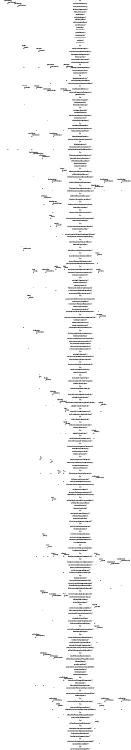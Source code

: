 digraph communication_graph {
	rankdir=BT;
	size="8,5;"
	layer_0 [ color="#ff0000" label="layer 0"];
	equityfund_equityfund_init_start_EquityFundLoop [ shape = rect label="equityfund_equityfund_init_start_EquityFundLoop [-33]" ];
	equityfund_equityfund_init_start_EquityFundLoop -> layer_0;
	government_government_init_start_GovernmentLoop [ shape = rect label="government_government_init_start_GovernmentLoop [-37]" ];
	government_government_init_start_GovernmentLoop -> equityfund_equityfund_init_start_EquityFundLoop;
	reagency_reagency_init_start_REAgencyHousingMarket [ shape = rect label="reagency_reagency_init_start_REAgencyHousingMarket [0]" ];
	reagency_reagency_init_start_REAgencyHousingMarket -> government_government_init_start_GovernmentLoop;
	mall_mall_init_start_MallConsumptionMarket [ shape = rect label="mall_mall_init_start_MallConsumptionMarket [0]" ];
	mall_mall_init_start_MallConsumptionMarket -> reagency_reagency_init_start_REAgencyHousingMarket;
	jpoffice_idle_start_JPOfficeLoop [ shape = rect label="jpoffice_idle_start_JPOfficeLoop [0]" ];
	jpoffice_idle_start_JPOfficeLoop -> mall_mall_init_start_MallConsumptionMarket;
	jpoffice_idle_start_JPOfficeInitEmployment [ shape = rect label="jpoffice_idle_start_JPOfficeInitEmployment [0]" ];
	jpoffice_idle_start_JPOfficeInitEmployment -> jpoffice_idle_start_JPOfficeLoop;
	centralbank_idle_start_CentralBankLoop [ shape = rect label="centralbank_idle_start_CentralBankLoop [0]" ];
	centralbank_idle_start_CentralBankLoop -> jpoffice_idle_start_JPOfficeInitEmployment;
	centralbank_idle_start_CentralBankInitBalanceSheet [ shape = rect label="centralbank_idle_start_CentralBankInitBalanceSheet [0]" ];
	centralbank_idle_start_CentralBankInitBalanceSheet -> centralbank_idle_start_CentralBankLoop;
	government_idle_start_GovernmentLoop [ shape = rect label="government_idle_start_GovernmentLoop [0]" ];
	government_idle_start_GovernmentLoop -> centralbank_idle_start_CentralBankInitBalanceSheet;
	bank_idle_start_BankLoop [ shape = rect label="bank_idle_start_BankLoop [0]" ];
	bank_idle_start_BankLoop -> government_idle_start_GovernmentLoop;
	bank_idle_start_BankInitLoans [ shape = rect label="bank_idle_start_BankInitLoans [0]" ];
	bank_idle_start_BankInitLoans -> bank_idle_start_BankLoop;
	equityfund_idle_start_EquityFundLoop [ shape = rect label="equityfund_idle_start_EquityFundLoop [0]" ];
	equityfund_idle_start_EquityFundLoop -> bank_idle_start_BankInitLoans;
	household_idle_start_HouseholdLoop [ shape = rect label="household_idle_start_HouseholdLoop [0]" ];
	household_idle_start_HouseholdLoop -> equityfund_idle_start_EquityFundLoop;
	household_idle_start_HouseholdInitPostId [ shape = rect label="household_idle_start_HouseholdInitPostId [0]" ];
	household_idle_start_HouseholdInitPostId -> household_idle_start_HouseholdLoop;
	firm_idle_start_FirmLoop [ shape = rect label="firm_idle_start_FirmLoop [0]" ];
	firm_idle_start_FirmLoop -> household_idle_start_HouseholdInitPostId;
	firm_idle_start_FirmInitPostId [ shape = rect label="firm_idle_start_FirmInitPostId [0]" ];
	firm_idle_start_FirmInitPostId -> firm_idle_start_FirmLoop;
	layer_1 [ color="#ff0000" label="layer 1"];
	layer_1 ->firm_idle_start_FirmInitPostId;
	firm_firm_init_post_id_FirmInitPostId_FirmInitEmployment [ shape = rect label="firm_firm_init_post_id_FirmInitPostId_FirmInitEmployment [-1]" ];
	firm_firm_init_post_id_FirmInitPostId_FirmInitEmployment -> layer_1;
	household_household_init_post_id_HouseholdInitPostId_HouseholdInitEmployment [ shape = rect label="household_household_init_post_id_HouseholdInitPostId_HouseholdInitEmployment [-2]" ];
	household_household_init_post_id_HouseholdInitPostId_HouseholdInitEmployment -> firm_firm_init_post_id_FirmInitPostId_FirmInitEmployment;
	reagency_idle_REAgencyHousingMarket_REAgencyCreditPolicyChecks [ shape = rect label="reagency_idle_REAgencyHousingMarket_REAgencyCreditPolicyChecks [0]" ];
	reagency_idle_REAgencyHousingMarket_REAgencyCreditPolicyChecks -> household_household_init_post_id_HouseholdInitPostId_HouseholdInitEmployment;
	mall_idle_MallConsumptionMarket_end [ shape = rect label="mall_idle_MallConsumptionMarket_end [0]" ];
	mall_idle_MallConsumptionMarket_end -> reagency_idle_REAgencyHousingMarket_REAgencyCreditPolicyChecks;
	government_government_iterate_GovernmentLoop_GovernmentCredit [ shape = rect label="government_government_iterate_GovernmentLoop_GovernmentCredit [0]" ];
	government_government_iterate_GovernmentLoop_GovernmentCredit -> mall_idle_MallConsumptionMarket_end;
	equityfund_equityfund_iterate_EquityFundLoop_EquityFundCredit [ shape = rect label="equityfund_equityfund_iterate_EquityFundLoop_EquityFundCredit [0]" ];
	equityfund_equityfund_iterate_EquityFundLoop_EquityFundCredit -> government_government_iterate_GovernmentLoop_GovernmentCredit;
	layer_2 [ color="#ff0000" label="layer 2"];
	layer_2 ->equityfund_equityfund_iterate_EquityFundLoop_EquityFundCredit;
	jpoffice_jpoffice_init_employment_JPOfficeInitEmployment_JPOfficeLoop [ shape = rect label="jpoffice_jpoffice_init_employment_JPOfficeInitEmployment_JPOfficeLoop [-9]" ];
	jpoffice_jpoffice_init_employment_JPOfficeInitEmployment_JPOfficeLoop -> layer_2;
	government_idle_GovernmentCredit_GovernmentMonthly [ shape = rect label="government_idle_GovernmentCredit_GovernmentMonthly [0]" ];
	government_idle_GovernmentCredit_GovernmentMonthly -> jpoffice_jpoffice_init_employment_JPOfficeInitEmployment_JPOfficeLoop;
	equityfund_idle_EquityFundCredit_EFLabourMarket [ shape = rect label="equityfund_idle_EquityFundCredit_EFLabourMarket [0]" ];
	equityfund_idle_EquityFundCredit_EFLabourMarket -> government_idle_GovernmentCredit_GovernmentMonthly;
	layer_3 [ color="#ff0000" label="layer 3"];
	layer_3 ->equityfund_idle_EquityFundCredit_EFLabourMarket;
	jpoffice_jpoffice_iterate_JPOfficeLoop_JPOLabourMarket [ shape = rect label="jpoffice_jpoffice_iterate_JPOfficeLoop_JPOLabourMarket [0]" ];
	jpoffice_jpoffice_iterate_JPOfficeLoop_JPOLabourMarket -> layer_3;
	firm_firm_init_employment_FirmInitEmployment_FirmInitBalanceSheet [ shape = rect label="firm_firm_init_employment_FirmInitEmployment_FirmInitBalanceSheet [5]" ];
	firm_firm_init_employment_FirmInitEmployment_FirmInitBalanceSheet -> jpoffice_jpoffice_iterate_JPOfficeLoop_JPOLabourMarket;
	household_household_init_employment_HouseholdInitEmployment_HouseholdInitBalanceSheet [ shape = rect label="household_household_init_employment_HouseholdInitEmployment_HouseholdInitBalanceSheet [4]" ];
	household_household_init_employment_HouseholdInitEmployment_HouseholdInitBalanceSheet -> firm_firm_init_employment_FirmInitEmployment_FirmInitBalanceSheet;
	layer_4 [ color="#ff0000" label="layer 4"];
	layer_4 ->household_household_init_employment_HouseholdInitEmployment_HouseholdInitBalanceSheet;
	firm_firm_init_balancesheet_FirmInitBalanceSheet_FirmLoop [ shape = rect label="firm_firm_init_balancesheet_FirmInitBalanceSheet_FirmLoop [-10]" ];
	firm_firm_init_balancesheet_FirmInitBalanceSheet_FirmLoop -> layer_4;
	household_household_init_balancesheet_HouseholdInitBalanceSheet_HouseholdLoop [ shape = rect label="household_household_init_balancesheet_HouseholdInitBalanceSheet_HouseholdLoop [-15]" ];
	household_household_init_balancesheet_HouseholdInitBalanceSheet_HouseholdLoop -> firm_firm_init_balancesheet_FirmInitBalanceSheet_FirmLoop;
	jpoffice_idle_JPOLabourMarket_end [ shape = rect label="jpoffice_idle_JPOLabourMarket_end [0]" ];
	jpoffice_idle_JPOLabourMarket_end -> household_household_init_balancesheet_HouseholdInitBalanceSheet_HouseholdLoop;
	layer_5 [ color="#ff0000" label="layer 5"];
	layer_5 ->jpoffice_idle_JPOLabourMarket_end;
	household_household_iterate_HouseholdLoop_HHCreditStart [ shape = rect label="household_household_iterate_HouseholdLoop_HHCreditStart [0]" ];
	household_household_iterate_HouseholdLoop_HHCreditStart -> layer_5;
	firm_firm_iterate_FirmLoop_FirmCreditStart [ shape = rect label="firm_firm_iterate_FirmLoop_FirmCreditStart [0]" ];
	firm_firm_iterate_FirmLoop_FirmCreditStart -> household_household_iterate_HouseholdLoop_HHCreditStart;
	bank_bank_init_loans_BankInitLoans_BankInitMortgages [ shape = rect label="bank_bank_init_loans_BankInitLoans_BankInitMortgages [1]" ];
	bank_bank_init_loans_BankInitLoans_BankInitMortgages -> firm_firm_iterate_FirmLoop_FirmCreditStart;
	layer_6 [ color="#ff0000" label="layer 6"];
	layer_6 ->bank_bank_init_loans_BankInitLoans_BankInitMortgages;
	household_idle_HHCreditStart_HHCreditIsCapitalist [ shape = rect label="household_idle_HHCreditStart_HHCreditIsCapitalist [0]" ];
	household_idle_HHCreditStart_HHCreditIsCapitalist -> layer_6;
	household_idle_HHCreditStart_HHCreditMonthly [ shape = rect label="household_idle_HHCreditStart_HHCreditMonthly [0]" ];
	household_idle_HHCreditStart_HHCreditMonthly -> household_idle_HHCreditStart_HHCreditIsCapitalist;
	firm_firm_credit_compute_income_statement_FirmCreditStart_FirmCreditInvestment [ shape = rect label="firm_firm_credit_compute_income_statement_FirmCreditStart_FirmCreditInvestment [0]" ];
	firm_firm_credit_compute_income_statement_FirmCreditStart_FirmCreditInvestment -> household_idle_HHCreditStart_HHCreditMonthly;
	firm_idle_FirmCreditStart_FirmProductionStart [ shape = rect label="firm_idle_FirmCreditStart_FirmProductionStart [0]" ];
	firm_idle_FirmCreditStart_FirmProductionStart -> firm_firm_credit_compute_income_statement_FirmCreditStart_FirmCreditInvestment;
	bank_bank_init_mortgages_BankInitMortgages_BankInitDeposits [ shape = rect label="bank_bank_init_mortgages_BankInitMortgages_BankInitDeposits [5]" ];
	bank_bank_init_mortgages_BankInitMortgages_BankInitDeposits -> firm_idle_FirmCreditStart_FirmProductionStart;
	layer_7 [ color="#ff0000" label="layer 7"];
	layer_7 ->bank_bank_init_mortgages_BankInitMortgages_BankInitDeposits;
	household_idle_HHCreditIsCapitalist_HHCreditBalanceSheet [ shape = rect label="household_idle_HHCreditIsCapitalist_HHCreditBalanceSheet [0]" ];
	household_idle_HHCreditIsCapitalist_HHCreditBalanceSheet -> layer_7;
	firm_firm_credit_investment_decisions_FirmCreditInvestment_FirmCreditComputeDividends [ shape = rect label="firm_firm_credit_investment_decisions_FirmCreditInvestment_FirmCreditComputeDividends [0]" ];
	firm_firm_credit_investment_decisions_FirmCreditInvestment_FirmCreditComputeDividends -> household_idle_HHCreditIsCapitalist_HHCreditBalanceSheet;
	bank_bank_init_deposits_BankInitDeposits_BankInitBalanceSheet [ shape = rect label="bank_bank_init_deposits_BankInitDeposits_BankInitBalanceSheet [19]" ];
	bank_bank_init_deposits_BankInitDeposits_BankInitBalanceSheet -> firm_firm_credit_investment_decisions_FirmCreditInvestment_FirmCreditComputeDividends;
	layer_8 [ color="#ff0000" label="layer 8"];
	layer_8 ->bank_bank_init_deposits_BankInitDeposits_BankInitBalanceSheet;
	bank_bank_init_balancesheet_BankInitBalanceSheet_BankLoop [ shape = rect label="bank_bank_init_balancesheet_BankInitBalanceSheet_BankLoop [-4]" ];
	bank_bank_init_balancesheet_BankInitBalanceSheet_BankLoop -> layer_8;
	firm_firm_credit_compute_dividends_FirmCreditComputeDividends_FirmCreditLiquidityNeed [ shape = rect label="firm_firm_credit_compute_dividends_FirmCreditComputeDividends_FirmCreditLiquidityNeed [0]" ];
	firm_firm_credit_compute_dividends_FirmCreditComputeDividends_FirmCreditLiquidityNeed -> bank_bank_init_balancesheet_BankInitBalanceSheet_BankLoop;
	layer_9 [ color="#ff0000" label="layer 9"];
	layer_9 ->firm_firm_credit_compute_dividends_FirmCreditComputeDividends_FirmCreditLiquidityNeed;
	bank_bank_iterate_BankLoop_BankCreditStart [ shape = rect label="bank_bank_iterate_BankLoop_BankCreditStart [0]" ];
	bank_bank_iterate_BankLoop_BankCreditStart -> layer_9;
	firm_firm_credit_check_liquidity_need_FirmCreditLiquidityNeed_FirmCreditStatus [ shape = rect label="firm_firm_credit_check_liquidity_need_FirmCreditLiquidityNeed_FirmCreditStatus [0]" ];
	firm_firm_credit_check_liquidity_need_FirmCreditLiquidityNeed_FirmCreditStatus -> bank_bank_iterate_BankLoop_BankCreditStart;
	centralbank_centralbank_init_balancesheet_CentralBankInitBalanceSheet_CentralBankLoop [ shape = rect label="centralbank_centralbank_init_balancesheet_CentralBankInitBalanceSheet_CentralBankLoop [74]" ];
	centralbank_centralbank_init_balancesheet_CentralBankInitBalanceSheet_CentralBankLoop -> firm_firm_credit_check_liquidity_need_FirmCreditLiquidityNeed_FirmCreditStatus;
	layer_10 [ color="#ff0000" label="layer 10"];
	layer_10 ->centralbank_centralbank_init_balancesheet_CentralBankInitBalanceSheet_CentralBankLoop;
	bank_bank_credit_compute_income_statement_BankCreditStart_BankCreditDividends [ shape = rect label="bank_bank_credit_compute_income_statement_BankCreditStart_BankCreditDividends [-4]" ];
	bank_bank_credit_compute_income_statement_BankCreditStart_BankCreditDividends -> layer_10;
	firm_firm_credit_demand_loans_1_FirmCreditStatus_FirmCreditLoanBorrow1 [ shape = rect label="firm_firm_credit_demand_loans_1_FirmCreditStatus_FirmCreditLoanBorrow1 [-7]" ];
	firm_firm_credit_demand_loans_1_FirmCreditStatus_FirmCreditLoanBorrow1 -> bank_bank_credit_compute_income_statement_BankCreditStart_BankCreditDividends;
	centralbank_centralbank_iterate_CentralBankLoop_CentralBankCredit [ shape = rect label="centralbank_centralbank_iterate_CentralBankLoop_CentralBankCredit [0]" ];
	centralbank_centralbank_iterate_CentralBankLoop_CentralBankCredit -> firm_firm_credit_demand_loans_1_FirmCreditStatus_FirmCreditLoanBorrow1;
	bank_idle_BankCreditStart_BankHousingMarket [ shape = rect label="bank_idle_BankCreditStart_BankHousingMarket [0]" ];
	bank_idle_BankCreditStart_BankHousingMarket -> centralbank_centralbank_iterate_CentralBankLoop_CentralBankCredit;
	firm_idle_FirmCreditStatus_FirmCreditPayments [ shape = rect label="firm_idle_FirmCreditStatus_FirmCreditPayments [0]" ];
	firm_idle_FirmCreditStatus_FirmCreditPayments -> bank_idle_BankCreditStart_BankHousingMarket;
	layer_11 [ color="#ff0000" label="layer 11"];
	layer_11 ->firm_idle_FirmCreditStatus_FirmCreditPayments;
	bank_bank_credit_compute_dividends_BankCreditDividends_BankCreditBalanceSheet [ shape = rect label="bank_bank_credit_compute_dividends_BankCreditDividends_BankCreditBalanceSheet [-13]" ];
	bank_bank_credit_compute_dividends_BankCreditDividends_BankCreditBalanceSheet -> layer_11;
	centralbank_idle_CentralBankCredit_CentralBankConsumption [ shape = rect label="centralbank_idle_CentralBankCredit_CentralBankConsumption [0]" ];
	centralbank_idle_CentralBankCredit_CentralBankConsumption -> bank_bank_credit_compute_dividends_BankCreditDividends_BankCreditBalanceSheet;
	centralbank_centralbank_collect_interest_payments_CentralBankCredit_CentralBankDebtRequests [ shape = rect label="centralbank_centralbank_collect_interest_payments_CentralBankCredit_CentralBankDebtRequests [4]" ];
	centralbank_centralbank_collect_interest_payments_CentralBankCredit_CentralBankDebtRequests -> centralbank_idle_CentralBankCredit_CentralBankConsumption;
	layer_12 [ color="#ff0000" label="layer 12"];
	layer_12 ->centralbank_centralbank_collect_interest_payments_CentralBankCredit_CentralBankDebtRequests;
	bank_bank_credit_do_balance_sheet_BankCreditBalanceSheet_BankCreditRequest1 [ shape = rect label="bank_bank_credit_do_balance_sheet_BankCreditBalanceSheet_BankCreditRequest1 [-3]" ];
	bank_bank_credit_do_balance_sheet_BankCreditBalanceSheet_BankCreditRequest1 -> layer_12;
	layer_13 [ color="#ff0000" label="layer 13"];
	layer_13 ->bank_bank_credit_do_balance_sheet_BankCreditBalanceSheet_BankCreditRequest1;
	bank_bank_credit_process_loan_requests_1_BankCreditRequest1_BankCreditRequest2 [ shape = rect label="bank_bank_credit_process_loan_requests_1_BankCreditRequest1_BankCreditRequest2 [7]" ];
	bank_bank_credit_process_loan_requests_1_BankCreditRequest1_BankCreditRequest2 -> layer_13;
	centralbank_centralbank_process_debt_requests_CentralBankDebtRequests_CentralBankConsumption [ shape = rect label="centralbank_centralbank_process_debt_requests_CentralBankDebtRequests_CentralBankConsumption [3]" ];
	centralbank_centralbank_process_debt_requests_CentralBankDebtRequests_CentralBankConsumption -> bank_bank_credit_process_loan_requests_1_BankCreditRequest1_BankCreditRequest2;
	layer_14 [ color="#ff0000" label="layer 14"];
	layer_14 ->centralbank_centralbank_process_debt_requests_CentralBankDebtRequests_CentralBankConsumption;
	centralbank_idle_CentralBankConsumption_CentralBankConsumptionPrices [ shape = rect label="centralbank_idle_CentralBankConsumption_CentralBankConsumptionPrices [0]" ];
	centralbank_idle_CentralBankConsumption_CentralBankConsumptionPrices -> layer_14;
	firm_firm_credit_borrow_loans_1_FirmCreditLoanBorrow1_FirmCreditLoanBorrow2 [ shape = rect label="firm_firm_credit_borrow_loans_1_FirmCreditLoanBorrow1_FirmCreditLoanBorrow2 [2]" ];
	firm_firm_credit_borrow_loans_1_FirmCreditLoanBorrow1_FirmCreditLoanBorrow2 -> centralbank_idle_CentralBankConsumption_CentralBankConsumptionPrices;
	layer_15 [ color="#ff0000" label="layer 15"];
	layer_15 ->firm_firm_credit_borrow_loans_1_FirmCreditLoanBorrow1_FirmCreditLoanBorrow2;
	bank_bank_credit_process_loan_requests_2_BankCreditRequest2_BankCreditLoanWriteOffs [ shape = rect label="bank_bank_credit_process_loan_requests_2_BankCreditRequest2_BankCreditLoanWriteOffs [-2]" ];
	bank_bank_credit_process_loan_requests_2_BankCreditRequest2_BankCreditLoanWriteOffs -> layer_15;
	firm_idle_FirmCreditLoanBorrow2_FirmCreditPayments [ shape = rect label="firm_idle_FirmCreditLoanBorrow2_FirmCreditPayments [0]" ];
	firm_idle_FirmCreditLoanBorrow2_FirmCreditPayments -> bank_bank_credit_process_loan_requests_2_BankCreditRequest2_BankCreditLoanWriteOffs;
	layer_16 [ color="#ff0000" label="layer 16"];
	layer_16 ->firm_idle_FirmCreditLoanBorrow2_FirmCreditPayments;
	firm_firm_credit_borrow_loans_2_FirmCreditLoanBorrow2_FirmCreditIlliquidityStatus [ shape = rect label="firm_firm_credit_borrow_loans_2_FirmCreditLoanBorrow2_FirmCreditIlliquidityStatus [2]" ];
	firm_firm_credit_borrow_loans_2_FirmCreditLoanBorrow2_FirmCreditIlliquidityStatus -> layer_16;
	layer_17 [ color="#ff0000" label="layer 17"];
	layer_17 ->firm_firm_credit_borrow_loans_2_FirmCreditLoanBorrow2_FirmCreditIlliquidityStatus;
	firm_firm_credit_request_equityfund_investment_FirmCreditIlliquidityStatus_FirmCreditLiquidityRecheck [ shape = rect label="firm_firm_credit_request_equityfund_investment_FirmCreditIlliquidityStatus_FirmCreditLiquidityRecheck [-2]" ];
	firm_firm_credit_request_equityfund_investment_FirmCreditIlliquidityStatus_FirmCreditLiquidityRecheck -> layer_17;
	firm_idle_FirmCreditIlliquidityStatus_FirmCreditPayments [ shape = rect label="firm_idle_FirmCreditIlliquidityStatus_FirmCreditPayments [0]" ];
	firm_idle_FirmCreditIlliquidityStatus_FirmCreditPayments -> firm_firm_credit_request_equityfund_investment_FirmCreditIlliquidityStatus_FirmCreditLiquidityRecheck;
	layer_18 [ color="#ff0000" label="layer 18"];
	layer_18 ->firm_idle_FirmCreditIlliquidityStatus_FirmCreditPayments;
	equityfund_equityfund_credit_invest_illiquids_EquityFundCredit_EFCreditShareCollectionBanks [ shape = rect label="equityfund_equityfund_credit_invest_illiquids_EquityFundCredit_EFCreditShareCollectionBanks [-3]" ];
	equityfund_equityfund_credit_invest_illiquids_EquityFundCredit_EFCreditShareCollectionBanks -> layer_18;
	firm_idle_FirmCreditLiquidityRecheck_FirmCreditPayments [ shape = rect label="firm_idle_FirmCreditLiquidityRecheck_FirmCreditPayments [0]" ];
	firm_idle_FirmCreditLiquidityRecheck_FirmCreditPayments -> equityfund_equityfund_credit_invest_illiquids_EquityFundCredit_EFCreditShareCollectionBanks;
	layer_19 [ color="#ff0000" label="layer 19"];
	layer_19 ->firm_idle_FirmCreditLiquidityRecheck_FirmCreditPayments;
	equityfund_equityfund_credit_collect_bank_shares_EFCreditShareCollectionBanks_EFCreditShareCollectionFirms [ shape = rect label="equityfund_equityfund_credit_collect_bank_shares_EFCreditShareCollectionBanks_EFCreditShareCollectionFirms [13]" ];
	equityfund_equityfund_credit_collect_bank_shares_EFCreditShareCollectionBanks_EFCreditShareCollectionFirms -> layer_19;
	firm_firm_credit_check_equityfund_investment_FirmCreditLiquidityRecheck_FirmCreditBankruptcy [ shape = rect label="firm_firm_credit_check_equityfund_investment_FirmCreditLiquidityRecheck_FirmCreditBankruptcy [3]" ];
	firm_firm_credit_check_equityfund_investment_FirmCreditLiquidityRecheck_FirmCreditBankruptcy -> equityfund_equityfund_credit_collect_bank_shares_EFCreditShareCollectionBanks_EFCreditShareCollectionFirms;
	layer_20 [ color="#ff0000" label="layer 20"];
	layer_20 ->firm_firm_credit_check_equityfund_investment_FirmCreditLiquidityRecheck_FirmCreditBankruptcy;
	firm_firm_credit_illiquidity_bankrupt_FirmCreditBankruptcy_FirmCreditBalanceSheet [ shape = rect label="firm_firm_credit_illiquidity_bankrupt_FirmCreditBankruptcy_FirmCreditBalanceSheet [-10]" ];
	firm_firm_credit_illiquidity_bankrupt_FirmCreditBankruptcy_FirmCreditBalanceSheet -> layer_20;
	firm_idle_FirmCreditBankruptcy_FirmCreditPayments [ shape = rect label="firm_idle_FirmCreditBankruptcy_FirmCreditPayments [0]" ];
	firm_idle_FirmCreditBankruptcy_FirmCreditPayments -> firm_firm_credit_illiquidity_bankrupt_FirmCreditBankruptcy_FirmCreditBalanceSheet;
	layer_21 [ color="#ff0000" label="layer 21"];
	layer_21 ->firm_idle_FirmCreditBankruptcy_FirmCreditPayments;
	firm_firm_credit_pay_interest_on_loans_FirmCreditPayments_FirmCreditDividendPayments [ shape = rect label="firm_firm_credit_pay_interest_on_loans_FirmCreditPayments_FirmCreditDividendPayments [-20]" ];
	firm_firm_credit_pay_interest_on_loans_FirmCreditPayments_FirmCreditDividendPayments -> layer_21;
	layer_22 [ color="#ff0000" label="layer 22"];
	layer_22 ->firm_firm_credit_pay_interest_on_loans_FirmCreditPayments_FirmCreditDividendPayments;
	firm_firm_credit_pay_dividends_FirmCreditDividendPayments_FirmCreditBalanceSheet [ shape = rect label="firm_firm_credit_pay_dividends_FirmCreditDividendPayments_FirmCreditBalanceSheet [-1]" ];
	firm_firm_credit_pay_dividends_FirmCreditDividendPayments_FirmCreditBalanceSheet -> layer_22;
	layer_23 [ color="#ff0000" label="layer 23"];
	layer_23 ->firm_firm_credit_pay_dividends_FirmCreditDividendPayments_FirmCreditBalanceSheet;
	firm_firm_credit_do_balance_sheet_FirmCreditBalanceSheet_FirmCreditInsolvencyCheck [ shape = rect label="firm_firm_credit_do_balance_sheet_FirmCreditBalanceSheet_FirmCreditInsolvencyCheck [0]" ];
	firm_firm_credit_do_balance_sheet_FirmCreditBalanceSheet_FirmCreditInsolvencyCheck -> layer_23;
	equityfund_equityfund_credit_collect_firm_shares_EFCreditShareCollectionFirms_EFCreditDistributeShares [ shape = rect label="equityfund_equityfund_credit_collect_firm_shares_EFCreditShareCollectionFirms_EFCreditDistributeShares [1]" ];
	equityfund_equityfund_credit_collect_firm_shares_EFCreditShareCollectionFirms_EFCreditDistributeShares -> firm_firm_credit_do_balance_sheet_FirmCreditBalanceSheet_FirmCreditInsolvencyCheck;
	layer_24 [ color="#ff0000" label="layer 24"];
	layer_24 ->equityfund_equityfund_credit_collect_firm_shares_EFCreditShareCollectionFirms_EFCreditDistributeShares;
	equityfund_equityfund_credit_distribute_shares_EFCreditDistributeShares_EFLabourMarket [ shape = rect label="equityfund_equityfund_credit_distribute_shares_EFCreditDistributeShares_EFLabourMarket [-9]" ];
	equityfund_equityfund_credit_distribute_shares_EFCreditDistributeShares_EFLabourMarket -> layer_24;
	firm_firm_credit_insolvency_bankruptcy_FirmCreditInsolvencyCheck_FirmProductionStart [ shape = rect label="firm_firm_credit_insolvency_bankruptcy_FirmCreditInsolvencyCheck_FirmProductionStart [-16]" ];
	firm_firm_credit_insolvency_bankruptcy_FirmCreditInsolvencyCheck_FirmProductionStart -> equityfund_equityfund_credit_distribute_shares_EFCreditDistributeShares_EFLabourMarket;
	firm_idle_FirmCreditInsolvencyCheck_FirmProductionStart [ shape = rect label="firm_idle_FirmCreditInsolvencyCheck_FirmProductionStart [0]" ];
	firm_idle_FirmCreditInsolvencyCheck_FirmProductionStart -> firm_firm_credit_insolvency_bankruptcy_FirmCreditInsolvencyCheck_FirmProductionStart;
	layer_25 [ color="#ff0000" label="layer 25"];
	layer_25 ->firm_idle_FirmCreditInsolvencyCheck_FirmProductionStart;
	equityfund_idle_EFLabourMarket_EFCreditIncomeStatement [ shape = rect label="equityfund_idle_EFLabourMarket_EFCreditIncomeStatement [0]" ];
	equityfund_idle_EFLabourMarket_EFCreditIncomeStatement -> layer_25;
	firm_idle_FirmProductionStart_FirmProductionSkip [ shape = rect label="firm_idle_FirmProductionStart_FirmProductionSkip [0]" ];
	firm_idle_FirmProductionStart_FirmProductionSkip -> equityfund_idle_EFLabourMarket_EFCreditIncomeStatement;
	firm_idle_FirmProductionStart_FirmLabourStart [ shape = rect label="firm_idle_FirmProductionStart_FirmLabourStart [0]" ];
	firm_idle_FirmProductionStart_FirmLabourStart -> firm_idle_FirmProductionStart_FirmProductionSkip;
	bank_bank_credit_recieve_loan_writeoffs_BankCreditLoanWriteOffs_BankCreditNewEntrants [ shape = rect label="bank_bank_credit_recieve_loan_writeoffs_BankCreditLoanWriteOffs_BankCreditNewEntrants [6]" ];
	bank_bank_credit_recieve_loan_writeoffs_BankCreditLoanWriteOffs_BankCreditNewEntrants -> firm_idle_FirmProductionStart_FirmLabourStart;
	household_household_credit_collect_shares_HHCreditIsCapitalist_HHCreditBalanceSheet [ shape = rect label="household_household_credit_collect_shares_HHCreditIsCapitalist_HHCreditBalanceSheet [6]" ];
	household_household_credit_collect_shares_HHCreditIsCapitalist_HHCreditBalanceSheet -> bank_bank_credit_recieve_loan_writeoffs_BankCreditLoanWriteOffs_BankCreditNewEntrants;
	government_government_collect_capital_tax_GovernmentCredit_GovernmentMonthly [ shape = rect label="government_government_collect_capital_tax_GovernmentCredit_GovernmentMonthly [3]" ];
	government_government_collect_capital_tax_GovernmentCredit_GovernmentMonthly -> household_household_credit_collect_shares_HHCreditIsCapitalist_HHCreditBalanceSheet;
	layer_26 [ color="#ff0000" label="layer 26"];
	layer_26 ->government_government_collect_capital_tax_GovernmentCredit_GovernmentMonthly;
	government_government_distribute_general_benefits_GovernmentMonthly_GovernmentUnemploymentBenefits [ shape = rect label="government_government_distribute_general_benefits_GovernmentMonthly_GovernmentUnemploymentBenefits [-13]" ];
	government_government_distribute_general_benefits_GovernmentMonthly_GovernmentUnemploymentBenefits -> layer_26;
	government_idle_GovernmentMonthly_GovernmentFiscalPolicy [ shape = rect label="government_idle_GovernmentMonthly_GovernmentFiscalPolicy [0]" ];
	government_idle_GovernmentMonthly_GovernmentFiscalPolicy -> government_government_distribute_general_benefits_GovernmentMonthly_GovernmentUnemploymentBenefits;
	household_household_credit_do_balance_sheet_HHCreditBalanceSheet_HHCreditMonthly [ shape = rect label="household_household_credit_do_balance_sheet_HHCreditBalanceSheet_HHCreditMonthly [0]" ];
	household_household_credit_do_balance_sheet_HHCreditBalanceSheet_HHCreditMonthly -> government_idle_GovernmentMonthly_GovernmentFiscalPolicy;
	firm_idle_FirmProductionSkip_FirmProductionRoleCheck [ shape = rect label="firm_idle_FirmProductionSkip_FirmProductionRoleCheck [0]" ];
	firm_idle_FirmProductionSkip_FirmProductionRoleCheck -> household_household_credit_do_balance_sheet_HHCreditBalanceSheet_HHCreditMonthly;
	firm_firm_production_skip_FirmProductionSkip_FirmLabourStart [ shape = rect label="firm_firm_production_skip_FirmProductionSkip_FirmLabourStart [0]" ];
	firm_firm_production_skip_FirmProductionSkip_FirmLabourStart -> firm_idle_FirmProductionSkip_FirmProductionRoleCheck;
	bank_bank_credit_recieve_new_entrant_loan_requests_BankCreditNewEntrants_BankCreditLoanInterests [ shape = rect label="bank_bank_credit_recieve_new_entrant_loan_requests_BankCreditNewEntrants_BankCreditLoanInterests [10]" ];
	bank_bank_credit_recieve_new_entrant_loan_requests_BankCreditNewEntrants_BankCreditLoanInterests -> firm_firm_production_skip_FirmProductionSkip_FirmLabourStart;
	layer_27 [ color="#ff0000" label="layer 27"];
	layer_27 ->bank_bank_credit_recieve_new_entrant_loan_requests_BankCreditNewEntrants_BankCreditLoanInterests;
	government_government_distribute_unemployment_benefits_GovernmentUnemploymentBenefits_GovernmentLabourTax [ shape = rect label="government_government_distribute_unemployment_benefits_GovernmentUnemploymentBenefits_GovernmentLabourTax [-7]" ];
	government_government_distribute_unemployment_benefits_GovernmentUnemploymentBenefits_GovernmentLabourTax -> layer_27;
	household_idle_HHCreditMonthly_HHLabourStart [ shape = rect label="household_idle_HHCreditMonthly_HHLabourStart [0]" ];
	household_idle_HHCreditMonthly_HHLabourStart -> government_government_distribute_unemployment_benefits_GovernmentUnemploymentBenefits_GovernmentLabourTax;
	firm_idle_FirmProductionRoleCheck_FirmProductionConstructor [ shape = rect label="firm_idle_FirmProductionRoleCheck_FirmProductionConstructor [0]" ];
	firm_idle_FirmProductionRoleCheck_FirmProductionConstructor -> household_idle_HHCreditMonthly_HHLabourStart;
	firm_idle_FirmProductionRoleCheck_FirmProductionRegular [ shape = rect label="firm_idle_FirmProductionRoleCheck_FirmProductionRegular [0]" ];
	firm_idle_FirmProductionRoleCheck_FirmProductionRegular -> firm_idle_FirmProductionRoleCheck_FirmProductionConstructor;
	bank_bank_credit_collect_loan_interests_BankCreditLoanInterests_BankHousingMarket [ shape = rect label="bank_bank_credit_collect_loan_interests_BankCreditLoanInterests_BankHousingMarket [20]" ];
	bank_bank_credit_collect_loan_interests_BankCreditLoanInterests_BankHousingMarket -> firm_idle_FirmProductionRoleCheck_FirmProductionRegular;
	layer_28 [ color="#ff0000" label="layer 28"];
	layer_28 ->bank_bank_credit_collect_loan_interests_BankCreditLoanInterests_BankHousingMarket;
	bank_bank_housing_compute_capital_status_BankHousingMarket_BankHousingCrediting [ shape = rect label="bank_bank_housing_compute_capital_status_BankHousingMarket_BankHousingCrediting [-60]" ];
	bank_bank_housing_compute_capital_status_BankHousingMarket_BankHousingCrediting -> layer_28;
	bank_idle_BankHousingMarket_BankUpdateDeposits [ shape = rect label="bank_idle_BankHousingMarket_BankUpdateDeposits [0]" ];
	bank_idle_BankHousingMarket_BankUpdateDeposits -> bank_bank_housing_compute_capital_status_BankHousingMarket_BankHousingCrediting;
	firm_firm_production_construction_plan_FirmProductionConstructor_FirmConstructionLabourDemand [ shape = rect label="firm_firm_production_construction_plan_FirmProductionConstructor_FirmConstructionLabourDemand [0]" ];
	firm_firm_production_construction_plan_FirmProductionConstructor_FirmConstructionLabourDemand -> bank_idle_BankHousingMarket_BankUpdateDeposits;
	firm_firm_production_construct_houses_FirmProductionConstructor_FirmLabourStart [ shape = rect label="firm_firm_production_construct_houses_FirmProductionConstructor_FirmLabourStart [0]" ];
	firm_firm_production_construct_houses_FirmProductionConstructor_FirmLabourStart -> firm_firm_production_construction_plan_FirmProductionConstructor_FirmConstructionLabourDemand;
	firm_firm_production_set_price_FirmProductionRegular_FirmProductionPlanning [ shape = rect label="firm_firm_production_set_price_FirmProductionRegular_FirmProductionPlanning [0]" ];
	firm_firm_production_set_price_FirmProductionRegular_FirmProductionPlanning -> firm_firm_production_construct_houses_FirmProductionConstructor_FirmLabourStart;
	firm_firm_production_produce_goods_FirmProductionRegular_FirmLabourStart [ shape = rect label="firm_firm_production_produce_goods_FirmProductionRegular_FirmLabourStart [0]" ];
	firm_firm_production_produce_goods_FirmProductionRegular_FirmLabourStart -> firm_firm_production_set_price_FirmProductionRegular_FirmProductionPlanning;
	household_household_credit_collect_benefits_HHCreditMonthly_HHLabourStart [ shape = rect label="household_household_credit_collect_benefits_HHCreditMonthly_HHLabourStart [20]" ];
	household_household_credit_collect_benefits_HHCreditMonthly_HHLabourStart -> firm_firm_production_produce_goods_FirmProductionRegular_FirmLabourStart;
	layer_29 [ color="#ff0000" label="layer 29"];
	layer_29 ->household_household_credit_collect_benefits_HHCreditMonthly_HHLabourStart;
	household_idle_HHLabourStart_HHConsumptionStart [ shape = rect label="household_idle_HHLabourStart_HHConsumptionStart [0]" ];
	household_idle_HHLabourStart_HHConsumptionStart -> layer_29;
	firm_firm_production_construction_labour_demand_FirmConstructionLabourDemand_FirmLabourStart [ shape = rect label="firm_firm_production_construction_labour_demand_FirmConstructionLabourDemand_FirmLabourStart [0]" ];
	firm_firm_production_construction_labour_demand_FirmConstructionLabourDemand_FirmLabourStart -> household_idle_HHLabourStart_HHConsumptionStart;
	firm_firm_production_plan_FirmProductionPlanning_FirmProductionLabourDemand [ shape = rect label="firm_firm_production_plan_FirmProductionPlanning_FirmProductionLabourDemand [0]" ];
	firm_firm_production_plan_FirmProductionPlanning_FirmProductionLabourDemand -> firm_firm_production_construction_labour_demand_FirmConstructionLabourDemand_FirmLabourStart;
	layer_30 [ color="#ff0000" label="layer 30"];
	layer_30 ->firm_firm_production_plan_FirmProductionPlanning_FirmProductionLabourDemand;
	firm_firm_production_compute_labour_demand_FirmProductionLabourDemand_FirmLabourStart [ shape = rect label="firm_firm_production_compute_labour_demand_FirmProductionLabourDemand_FirmLabourStart [0]" ];
	firm_firm_production_compute_labour_demand_FirmProductionLabourDemand_FirmLabourStart -> layer_30;
	layer_31 [ color="#ff0000" label="layer 31"];
	layer_31 ->firm_firm_production_compute_labour_demand_FirmProductionLabourDemand_FirmLabourStart;
	firm_firm_labour_workforce_needed_FirmLabourStart_FirmLabourStage1 [ shape = rect label="firm_firm_labour_workforce_needed_FirmLabourStart_FirmLabourStage1 [0]" ];
	firm_firm_labour_workforce_needed_FirmLabourStart_FirmLabourStage1 -> layer_31;
	firm_idle_FirmLabourStart_FirmConsumptionStart [ shape = rect label="firm_idle_FirmLabourStart_FirmConsumptionStart [0]" ];
	firm_idle_FirmLabourStart_FirmConsumptionStart -> firm_firm_labour_workforce_needed_FirmLabourStart_FirmLabourStage1;
	layer_32 [ color="#ff0000" label="layer 32"];
	layer_32 ->firm_idle_FirmLabourStart_FirmConsumptionStart;
	firm_firm_labour_fire_FirmLabourStage1_FirmLabourStage1End [ shape = rect label="firm_firm_labour_fire_FirmLabourStage1_FirmLabourStage1End [-2]" ];
	firm_firm_labour_fire_FirmLabourStage1_FirmLabourStage1End -> layer_32;
	firm_firm_labour_job_announcement_stage1_FirmLabourStage1_FirmLabourStage1Application [ shape = rect label="firm_firm_labour_job_announcement_stage1_FirmLabourStage1_FirmLabourStage1Application [-6]" ];
	firm_firm_labour_job_announcement_stage1_FirmLabourStage1_FirmLabourStage1Application -> firm_firm_labour_fire_FirmLabourStage1_FirmLabourStage1End;
	firm_idle_FirmLabourStage1_FirmLabourStage1End [ shape = rect label="firm_idle_FirmLabourStage1_FirmLabourStage1End [0]" ];
	firm_idle_FirmLabourStage1_FirmLabourStage1End -> firm_firm_labour_job_announcement_stage1_FirmLabourStage1_FirmLabourStage1Application;
	layer_33 [ color="#ff0000" label="layer 33"];
	layer_33 ->firm_idle_FirmLabourStage1_FirmLabourStage1End;
	household_household_labour_check_fired_HHLabourStart_HHLabourStage1 [ shape = rect label="household_household_labour_check_fired_HHLabourStart_HHLabourStage1 [2]" ];
	household_household_labour_check_fired_HHLabourStart_HHLabourStage1 -> layer_33;
	layer_34 [ color="#ff0000" label="layer 34"];
	layer_34 ->household_household_labour_check_fired_HHLabourStart_HHLabourStage1;
	household_household_labour_reemployment_application_HHLabourStage1_HHLabourStage2 [ shape = rect label="household_household_labour_reemployment_application_HHLabourStage1_HHLabourStage2 [-1]" ];
	household_household_labour_reemployment_application_HHLabourStage1_HHLabourStage2 -> layer_34;
	household_idle_HHLabourStage1_HHLabourStage1Applications [ shape = rect label="household_idle_HHLabourStage1_HHLabourStage1Applications [0]" ];
	household_idle_HHLabourStage1_HHLabourStage1Applications -> household_household_labour_reemployment_application_HHLabourStage1_HHLabourStage2;
	layer_35 [ color="#ff0000" label="layer 35"];
	layer_35 ->household_idle_HHLabourStage1_HHLabourStage1Applications;
	household_household_labour_employment_application_HHLabourStage1Applications_HHLabourStage1Placement [ shape = rect label="household_household_labour_employment_application_HHLabourStage1Applications_HHLabourStage1Placement [-6]" ];
	household_household_labour_employment_application_HHLabourStage1Applications_HHLabourStage1Placement -> layer_35;
	jpoffice_jpoffice_labour_stage1_JPOLabourMarket_JPOLabourStage2 [ shape = rect label="jpoffice_jpoffice_labour_stage1_JPOLabourMarket_JPOLabourStage2 [7]" ];
	jpoffice_jpoffice_labour_stage1_JPOLabourMarket_JPOLabourStage2 -> household_household_labour_employment_application_HHLabourStage1Applications_HHLabourStage1Placement;
	layer_36 [ color="#ff0000" label="layer 36"];
	layer_36 ->jpoffice_jpoffice_labour_stage1_JPOLabourMarket_JPOLabourStage2;
	household_household_labour_turnover_HHLabourStage2_HHConsumptionStart [ shape = rect label="household_household_labour_turnover_HHLabourStage2_HHConsumptionStart [0]" ];
	household_household_labour_turnover_HHLabourStage2_HHConsumptionStart -> layer_36;
	firm_firm_labour_job_offer_stage1_FirmLabourStage1Application_FirmLabourStage1End [ shape = rect label="firm_firm_labour_job_offer_stage1_FirmLabourStage1Application_FirmLabourStage1End [3]" ];
	firm_firm_labour_job_offer_stage1_FirmLabourStage1Application_FirmLabourStage1End -> household_household_labour_turnover_HHLabourStage2_HHConsumptionStart;
	layer_37 [ color="#ff0000" label="layer 37"];
	layer_37 ->firm_firm_labour_job_offer_stage1_FirmLabourStage1Application_FirmLabourStage1End;
	firm_firm_labour_update_FirmLabourStage1End_FirmLabourStage2 [ shape = rect label="firm_firm_labour_update_FirmLabourStage1End_FirmLabourStage2 [2]" ];
	firm_firm_labour_update_FirmLabourStage1End_FirmLabourStage2 -> layer_37;
	layer_38 [ color="#ff0000" label="layer 38"];
	layer_38 ->firm_firm_labour_update_FirmLabourStage1End_FirmLabourStage2;
	firm_firm_labour_job_announcement_stage2_FirmLabourStage2_FirmLabourStage2End [ shape = rect label="firm_firm_labour_job_announcement_stage2_FirmLabourStage2_FirmLabourStage2End [-1]" ];
	firm_firm_labour_job_announcement_stage2_FirmLabourStage2_FirmLabourStage2End -> layer_38;
	firm_idle_FirmLabourStage2_FirmConsumptionStart [ shape = rect label="firm_idle_FirmLabourStage2_FirmConsumptionStart [0]" ];
	firm_idle_FirmLabourStage2_FirmConsumptionStart -> firm_firm_labour_job_announcement_stage2_FirmLabourStage2_FirmLabourStage2End;
	layer_39 [ color="#ff0000" label="layer 39"];
	layer_39 ->firm_idle_FirmLabourStage2_FirmConsumptionStart;
	jpoffice_jpoffice_labour_stage2_JPOLabourStage2_end [ shape = rect label="jpoffice_jpoffice_labour_stage2_JPOLabourStage2_end [7]" ];
	jpoffice_jpoffice_labour_stage2_JPOLabourStage2_end -> layer_39;
	layer_40 [ color="#ff0000" label="layer 40"];
	layer_40 ->jpoffice_jpoffice_labour_stage2_JPOLabourStage2_end;
	firm_firm_labour_job_offer_stage2_FirmLabourStage2End_FirmConsumptionStart [ shape = rect label="firm_firm_labour_job_offer_stage2_FirmLabourStage2End_FirmConsumptionStart [2]" ];
	firm_firm_labour_job_offer_stage2_FirmLabourStage2End_FirmConsumptionStart -> layer_40;
	household_household_labour_employment_HHLabourStage1Placement_HHConsumptionStart [ shape = rect label="household_household_labour_employment_HHLabourStage1Placement_HHConsumptionStart [1]" ];
	household_household_labour_employment_HHLabourStage1Placement_HHConsumptionStart -> firm_firm_labour_job_offer_stage2_FirmLabourStage2End_FirmConsumptionStart;
	layer_41 [ color="#ff0000" label="layer 41"];
	layer_41 ->household_household_labour_employment_HHLabourStage1Placement_HHConsumptionStart;
	household_household_consumption_compute_budget_HHConsumptionStart_HHConsumptionWeekly [ shape = rect label="household_household_consumption_compute_budget_HHConsumptionStart_HHConsumptionWeekly [0]" ];
	household_household_consumption_compute_budget_HHConsumptionStart_HHConsumptionWeekly -> layer_41;
	household_idle_HHConsumptionStart_HHConsumptionWeekly [ shape = rect label="household_idle_HHConsumptionStart_HHConsumptionWeekly [0]" ];
	household_idle_HHConsumptionStart_HHConsumptionWeekly -> household_household_consumption_compute_budget_HHConsumptionStart_HHConsumptionWeekly;
	firm_idle_FirmConsumptionStart_FirmConsumptionMarket [ shape = rect label="firm_idle_FirmConsumptionStart_FirmConsumptionMarket [0]" ];
	firm_idle_FirmConsumptionStart_FirmConsumptionMarket -> household_idle_HHConsumptionStart_HHConsumptionWeekly;
	firm_idle_FirmConsumptionStart_FirmHousingStart [ shape = rect label="firm_idle_FirmConsumptionStart_FirmHousingStart [0]" ];
	firm_idle_FirmConsumptionStart_FirmHousingStart -> firm_idle_FirmConsumptionStart_FirmConsumptionMarket;
	layer_42 [ color="#ff0000" label="layer 42"];
	layer_42 ->firm_idle_FirmConsumptionStart_FirmHousingStart;
	firm_firm_consumption_supply_FirmConsumptionMarket_FirmReceiveSales [ shape = rect label="firm_firm_consumption_supply_FirmConsumptionMarket_FirmReceiveSales [-2]" ];
	firm_firm_consumption_supply_FirmConsumptionMarket_FirmReceiveSales -> layer_42;
	household_household_consumption_demand_HHConsumptionWeekly_HHConsumptionRecieveGoods [ shape = rect label="household_household_consumption_demand_HHConsumptionWeekly_HHConsumptionRecieveGoods [-4]" ];
	household_household_consumption_demand_HHConsumptionWeekly_HHConsumptionRecieveGoods -> firm_firm_consumption_supply_FirmConsumptionMarket_FirmReceiveSales;
	household_idle_HHConsumptionWeekly_HHConsumptionMonthly [ shape = rect label="household_idle_HHConsumptionWeekly_HHConsumptionMonthly [0]" ];
	household_idle_HHConsumptionWeekly_HHConsumptionMonthly -> household_household_consumption_demand_HHConsumptionWeekly_HHConsumptionRecieveGoods;
	firm_idle_FirmConsumptionMarket_FirmHousingStart [ shape = rect label="firm_idle_FirmConsumptionMarket_FirmHousingStart [0]" ];
	firm_idle_FirmConsumptionMarket_FirmHousingStart -> household_idle_HHConsumptionWeekly_HHConsumptionMonthly;
	layer_43 [ color="#ff0000" label="layer 43"];
	layer_43 ->firm_idle_FirmConsumptionMarket_FirmHousingStart;
	mall_mall_consumption_shopping_MallConsumptionMarket_MallConsumptionSummary [ shape = rect label="mall_mall_consumption_shopping_MallConsumptionMarket_MallConsumptionSummary [6]" ];
	mall_mall_consumption_shopping_MallConsumptionMarket_MallConsumptionSummary -> layer_43;
	layer_44 [ color="#ff0000" label="layer 44"];
	layer_44 ->mall_mall_consumption_shopping_MallConsumptionMarket_MallConsumptionSummary;
	mall_mall_consumption_summary_MallConsumptionSummary_end [ shape = rect label="mall_mall_consumption_summary_MallConsumptionSummary_end [-3]" ];
	mall_mall_consumption_summary_MallConsumptionSummary_end -> layer_44;
	firm_firm_consumption_receive_sales_FirmReceiveSales_FirmConsumptionPrice [ shape = rect label="firm_firm_consumption_receive_sales_FirmReceiveSales_FirmConsumptionPrice [3]" ];
	firm_firm_consumption_receive_sales_FirmReceiveSales_FirmConsumptionPrice -> mall_mall_consumption_summary_MallConsumptionSummary_end;
	household_household_consumption_recieve_goods_HHConsumptionRecieveGoods_HHConsumptionMonthly [ shape = rect label="household_household_consumption_recieve_goods_HHConsumptionRecieveGoods_HHConsumptionMonthly [2]" ];
	household_household_consumption_recieve_goods_HHConsumptionRecieveGoods_HHConsumptionMonthly -> firm_firm_consumption_receive_sales_FirmReceiveSales_FirmConsumptionPrice;
	layer_45 [ color="#ff0000" label="layer 45"];
	layer_45 ->household_household_consumption_recieve_goods_HHConsumptionRecieveGoods_HHConsumptionMonthly;
	household_idle_HHConsumptionMonthly_HHHousingStart [ shape = rect label="household_idle_HHConsumptionMonthly_HHHousingStart [0]" ];
	household_idle_HHConsumptionMonthly_HHHousingStart -> layer_45;
	firm_firm_consumption_update_market_price_FirmConsumptionPrice_FirmHousingStart [ shape = rect label="firm_firm_consumption_update_market_price_FirmConsumptionPrice_FirmHousingStart [5]" ];
	firm_firm_consumption_update_market_price_FirmConsumptionPrice_FirmHousingStart -> household_idle_HHConsumptionMonthly_HHHousingStart;
	centralbank_centralbank_trace_goods_prices_CentralBankConsumption_CentralBankConsumptionPrices [ shape = rect label="centralbank_centralbank_trace_goods_prices_CentralBankConsumption_CentralBankConsumptionPrices [3]" ];
	centralbank_centralbank_trace_goods_prices_CentralBankConsumption_CentralBankConsumptionPrices -> firm_firm_consumption_update_market_price_FirmConsumptionPrice_FirmHousingStart;
	layer_46 [ color="#ff0000" label="layer 46"];
	layer_46 ->centralbank_centralbank_trace_goods_prices_CentralBankConsumption_CentralBankConsumptionPrices;
	centralbank_centralbank_update_price_indices_CentralBankConsumptionPrices_CentralBankHousing [ shape = rect label="centralbank_centralbank_update_price_indices_CentralBankConsumptionPrices_CentralBankHousing [-5]" ];
	centralbank_centralbank_update_price_indices_CentralBankConsumptionPrices_CentralBankHousing -> layer_46;
	centralbank_idle_CentralBankConsumptionPrices_CentralBankHousing [ shape = rect label="centralbank_idle_CentralBankConsumptionPrices_CentralBankHousing [0]" ];
	centralbank_idle_CentralBankConsumptionPrices_CentralBankHousing -> centralbank_centralbank_update_price_indices_CentralBankConsumptionPrices_CentralBankHousing;
	firm_idle_FirmHousingStart_FirmHousingMarket [ shape = rect label="firm_idle_FirmHousingStart_FirmHousingMarket [0]" ];
	firm_idle_FirmHousingStart_FirmHousingMarket -> centralbank_idle_CentralBankConsumptionPrices_CentralBankHousing;
	firm_idle_FirmHousingStart_FirmLabourPayWages [ shape = rect label="firm_idle_FirmHousingStart_FirmLabourPayWages [0]" ];
	firm_idle_FirmHousingStart_FirmLabourPayWages -> firm_idle_FirmHousingStart_FirmHousingMarket;
	layer_47 [ color="#ff0000" label="layer 47"];
	layer_47 ->firm_idle_FirmHousingStart_FirmLabourPayWages;
	firm_firm_housing_enter_market_FirmHousingMarket_FirmHousingSell [ shape = rect label="firm_firm_housing_enter_market_FirmHousingMarket_FirmHousingSell [-10]" ];
	firm_firm_housing_enter_market_FirmHousingMarket_FirmHousingSell -> layer_47;
	centralbank_idle_CentralBankHousing_CentralBankLabour [ shape = rect label="centralbank_idle_CentralBankHousing_CentralBankLabour [0]" ];
	centralbank_idle_CentralBankHousing_CentralBankLabour -> firm_firm_housing_enter_market_FirmHousingMarket_FirmHousingSell;
	firm_idle_FirmHousingMarket_FirmLabourPayWages [ shape = rect label="firm_idle_FirmHousingMarket_FirmLabourPayWages [0]" ];
	firm_idle_FirmHousingMarket_FirmLabourPayWages -> centralbank_idle_CentralBankHousing_CentralBankLabour;
	household_household_consumption_trace_cpi_HHConsumptionMonthly_HHHousingStart [ shape = rect label="household_household_consumption_trace_cpi_HHConsumptionMonthly_HHHousingStart [5]" ];
	household_household_consumption_trace_cpi_HHConsumptionMonthly_HHHousingStart -> firm_idle_FirmHousingMarket_FirmLabourPayWages;
	layer_48 [ color="#ff0000" label="layer 48"];
	layer_48 ->household_household_consumption_trace_cpi_HHConsumptionMonthly_HHHousingStart;
	household_household_housing_market_role_HHHousingStart_HHHousingRole [ shape = rect label="household_household_housing_market_role_HHHousingStart_HHHousingRole [0]" ];
	household_household_housing_market_role_HHHousingStart_HHHousingRole -> layer_48;
	household_idle_HHHousingStart_HHLabourPayroll [ shape = rect label="household_idle_HHHousingStart_HHLabourPayroll [0]" ];
	household_idle_HHHousingStart_HHLabourPayroll -> household_household_housing_market_role_HHHousingStart_HHHousingRole;
	layer_49 [ color="#ff0000" label="layer 49"];
	layer_49 ->household_idle_HHHousingStart_HHLabourPayroll;
	household_household_housing_sell_HHHousingRole_HHHousingRevenue [ shape = rect label="household_household_housing_sell_HHHousingRole_HHHousingRevenue [-5]" ];
	household_household_housing_sell_HHHousingRole_HHHousingRevenue -> layer_49;
	household_household_housing_fire_sell_HHHousingRole_HHHousingRevenue [ shape = rect label="household_household_housing_fire_sell_HHHousingRole_HHHousingRevenue [-6]" ];
	household_household_housing_fire_sell_HHHousingRole_HHHousingRevenue -> household_household_housing_sell_HHHousingRole_HHHousingRevenue;
	household_household_housing_check_wealth_HHHousingRole_HHHousingCheckWealth [ shape = rect label="household_household_housing_check_wealth_HHHousingRole_HHHousingCheckWealth [0]" ];
	household_household_housing_check_wealth_HHHousingRole_HHHousingCheckWealth -> household_household_housing_fire_sell_HHHousingRole_HHHousingRevenue;
	household_idle_HHHousingRole_HHHousingPrice [ shape = rect label="household_idle_HHHousingRole_HHHousingPrice [0]" ];
	household_idle_HHHousingRole_HHHousingPrice -> household_household_housing_check_wealth_HHHousingRole_HHHousingCheckWealth;
	layer_50 [ color="#ff0000" label="layer 50"];
	layer_50 ->household_idle_HHHousingRole_HHHousingPrice;
	household_household_housing_enter_market_HHHousingCheckWealth_HHHousingBargain [ shape = rect label="household_household_housing_enter_market_HHHousingCheckWealth_HHHousingBargain [-2]" ];
	household_household_housing_enter_market_HHHousingCheckWealth_HHHousingBargain -> layer_50;
	household_idle_HHHousingCheckWealth_HHHousingPrice [ shape = rect label="household_idle_HHHousingCheckWealth_HHHousingPrice [0]" ];
	household_idle_HHHousingCheckWealth_HHHousingPrice -> household_household_housing_enter_market_HHHousingCheckWealth_HHHousingBargain;
	layer_51 [ color="#ff0000" label="layer 51"];
	layer_51 ->household_idle_HHHousingCheckWealth_HHHousingPrice;
	reagency_reagency_housing_process_REAgencyHousingMarket_REAgencyHousingSummary [ shape = rect label="reagency_reagency_housing_process_REAgencyHousingMarket_REAgencyHousingSummary [67]" ];
	reagency_reagency_housing_process_REAgencyHousingMarket_REAgencyHousingSummary -> layer_51;
	layer_52 [ color="#ff0000" label="layer 52"];
	layer_52 ->reagency_reagency_housing_process_REAgencyHousingMarket_REAgencyHousingSummary;
	reagency_reagency_housing_summary_REAgencyHousingSummary_REAgencyCreditPolicyChecks [ shape = rect label="reagency_reagency_housing_summary_REAgencyHousingSummary_REAgencyCreditPolicyChecks [-14]" ];
	reagency_reagency_housing_summary_REAgencyHousingSummary_REAgencyCreditPolicyChecks -> layer_52;
	household_household_housing_collect_sale_revenue_HHHousingRevenue_HHHousingPrice [ shape = rect label="household_household_housing_collect_sale_revenue_HHHousingRevenue_HHHousingPrice [0]" ];
	household_household_housing_collect_sale_revenue_HHHousingRevenue_HHHousingPrice -> reagency_reagency_housing_summary_REAgencyHousingSummary_REAgencyCreditPolicyChecks;
	firm_firm_housing_collect_sale_revenues_FirmHousingSell_FirmHousingPrice [ shape = rect label="firm_firm_housing_collect_sale_revenues_FirmHousingSell_FirmHousingPrice [5]" ];
	firm_firm_housing_collect_sale_revenues_FirmHousingSell_FirmHousingPrice -> household_household_housing_collect_sale_revenue_HHHousingRevenue_HHHousingPrice;
	household_household_housing_buy_HHHousingBargain_HHHousingPrice [ shape = rect label="household_household_housing_buy_HHHousingBargain_HHHousingPrice [3]" ];
	household_household_housing_buy_HHHousingBargain_HHHousingPrice -> firm_firm_housing_collect_sale_revenues_FirmHousingSell_FirmHousingPrice;
	bank_bank_housing_deliver_mortages_BankHousingCrediting_BankHousingSales [ shape = rect label="bank_bank_housing_deliver_mortages_BankHousingCrediting_BankHousingSales [2]" ];
	bank_bank_housing_deliver_mortages_BankHousingCrediting_BankHousingSales -> household_household_housing_buy_HHHousingBargain_HHHousingPrice;
	layer_53 [ color="#ff0000" label="layer 53"];
	layer_53 ->bank_bank_housing_deliver_mortages_BankHousingCrediting_BankHousingSales;
	reagency_idle_REAgencyCreditPolicyChecks_end [ shape = rect label="reagency_idle_REAgencyCreditPolicyChecks_end [0]" ];
	reagency_idle_REAgencyCreditPolicyChecks_end -> layer_53;
	firm_firm_housing_update_market_price_FirmHousingPrice_FirmLabourPayWages [ shape = rect label="firm_firm_housing_update_market_price_FirmHousingPrice_FirmLabourPayWages [9]" ];
	firm_firm_housing_update_market_price_FirmHousingPrice_FirmLabourPayWages -> reagency_idle_REAgencyCreditPolicyChecks_end;
	household_household_housing_update_market_price_HHHousingPrice_HHHousingPayments [ shape = rect label="household_household_housing_update_market_price_HHHousingPrice_HHHousingPayments [8]" ];
	household_household_housing_update_market_price_HHHousingPrice_HHHousingPayments -> firm_firm_housing_update_market_price_FirmHousingPrice_FirmLabourPayWages;
	centralbank_centralbank_trace_housing_prices_CentralBankHousing_CentralBankLabour [ shape = rect label="centralbank_centralbank_trace_housing_prices_CentralBankHousing_CentralBankLabour [6]" ];
	centralbank_centralbank_trace_housing_prices_CentralBankHousing_CentralBankLabour -> household_household_housing_update_market_price_HHHousingPrice_HHHousingPayments;
	bank_bank_housing_recieve_mortgage_principals_BankHousingSales_BankHousingMortgages [ shape = rect label="bank_bank_housing_recieve_mortgage_principals_BankHousingSales_BankHousingMortgages [4]" ];
	bank_bank_housing_recieve_mortgage_principals_BankHousingSales_BankHousingMortgages -> centralbank_centralbank_trace_housing_prices_CentralBankHousing_CentralBankLabour;
	layer_54 [ color="#ff0000" label="layer 54"];
	layer_54 ->bank_bank_housing_recieve_mortgage_principals_BankHousingSales_BankHousingMortgages;
	household_household_housing_pay_mortgages_HHHousingPayments_HHHousingWriteOff [ shape = rect label="household_household_housing_pay_mortgages_HHHousingPayments_HHHousingWriteOff [-4]" ];
	household_household_housing_pay_mortgages_HHHousingPayments_HHHousingWriteOff -> layer_54;
	firm_firm_labour_pay_wages_FirmLabourPayWages_FirmLabourWageAdjustment [ shape = rect label="firm_firm_labour_pay_wages_FirmLabourPayWages_FirmLabourWageAdjustment [-8]" ];
	firm_firm_labour_pay_wages_FirmLabourPayWages_FirmLabourWageAdjustment -> household_household_housing_pay_mortgages_HHHousingPayments_HHHousingWriteOff;
	centralbank_idle_CentralBankLabour_CentralBankPolicy [ shape = rect label="centralbank_idle_CentralBankLabour_CentralBankPolicy [0]" ];
	centralbank_idle_CentralBankLabour_CentralBankPolicy -> firm_firm_labour_pay_wages_FirmLabourPayWages_FirmLabourWageAdjustment;
	firm_idle_FirmLabourPayWages_FirmUpdateDeposits [ shape = rect label="firm_idle_FirmLabourPayWages_FirmUpdateDeposits [0]" ];
	firm_idle_FirmLabourPayWages_FirmUpdateDeposits -> centralbank_idle_CentralBankLabour_CentralBankPolicy;
	layer_55 [ color="#ff0000" label="layer 55"];
	layer_55 ->firm_idle_FirmLabourPayWages_FirmUpdateDeposits;
	household_household_housing_debt_writeoff_HHHousingWriteOff_HHLabourPayroll [ shape = rect label="household_household_housing_debt_writeoff_HHHousingWriteOff_HHLabourPayroll [-1]" ];
	household_household_housing_debt_writeoff_HHHousingWriteOff_HHLabourPayroll -> layer_55;
	bank_bank_housing_recieve_mortgages_BankHousingMortgages_BankHousingWriteOff [ shape = rect label="bank_bank_housing_recieve_mortgages_BankHousingMortgages_BankHousingWriteOff [4]" ];
	bank_bank_housing_recieve_mortgages_BankHousingMortgages_BankHousingWriteOff -> household_household_housing_debt_writeoff_HHHousingWriteOff_HHLabourPayroll;
	government_government_collect_labour_tax_GovernmentLabourTax_GovernmentLabourStatus [ shape = rect label="government_government_collect_labour_tax_GovernmentLabourTax_GovernmentLabourStatus [2]" ];
	government_government_collect_labour_tax_GovernmentLabourTax_GovernmentLabourStatus -> bank_bank_housing_recieve_mortgages_BankHousingMortgages_BankHousingWriteOff;
	layer_56 [ color="#ff0000" label="layer 56"];
	layer_56 ->government_government_collect_labour_tax_GovernmentLabourTax_GovernmentLabourStatus;
	household_idle_HHLabourPayroll_HouseholdUpdateDeposits [ shape = rect label="household_idle_HHLabourPayroll_HouseholdUpdateDeposits [0]" ];
	household_idle_HHLabourPayroll_HouseholdUpdateDeposits -> layer_56;
	household_household_labour_receive_wage_HHLabourPayroll_HHLabourEmploymentStatus [ shape = rect label="household_household_labour_receive_wage_HHLabourPayroll_HHLabourEmploymentStatus [6]" ];
	household_household_labour_receive_wage_HHLabourPayroll_HHLabourEmploymentStatus -> household_idle_HHLabourPayroll_HouseholdUpdateDeposits;
	bank_bank_housing_debt_writeoff_BankHousingWriteOff_BankUpdateDeposits [ shape = rect label="bank_bank_housing_debt_writeoff_BankHousingWriteOff_BankUpdateDeposits [1]" ];
	bank_bank_housing_debt_writeoff_BankHousingWriteOff_BankUpdateDeposits -> household_household_labour_receive_wage_HHLabourPayroll_HHLabourEmploymentStatus;
	layer_57 [ color="#ff0000" label="layer 57"];
	layer_57 ->bank_bank_housing_debt_writeoff_BankHousingWriteOff_BankUpdateDeposits;
	household_household_labour_report_status_HHLabourEmploymentStatus_HouseholdUpdateDeposits [ shape = rect label="household_household_labour_report_status_HHLabourEmploymentStatus_HouseholdUpdateDeposits [-1]" ];
	household_household_labour_report_status_HHLabourEmploymentStatus_HouseholdUpdateDeposits -> layer_57;
	bank_idle_BankUpdateDeposits_BankCreditPolicyChecks [ shape = rect label="bank_idle_BankUpdateDeposits_BankCreditPolicyChecks [0]" ];
	bank_idle_BankUpdateDeposits_BankCreditPolicyChecks -> household_household_labour_report_status_HHLabourEmploymentStatus_HouseholdUpdateDeposits;
	layer_58 [ color="#ff0000" label="layer 58"];
	layer_58 ->bank_idle_BankUpdateDeposits_BankCreditPolicyChecks;
	household_household_update_bank_account_HouseholdUpdateDeposits_HHCreditPolicyChecks [ shape = rect label="household_household_update_bank_account_HouseholdUpdateDeposits_HHCreditPolicyChecks [-12]" ];
	household_household_update_bank_account_HouseholdUpdateDeposits_HHCreditPolicyChecks -> layer_58;
	household_idle_HouseholdUpdateDeposits_HHCreditPolicyChecks [ shape = rect label="household_idle_HouseholdUpdateDeposits_HHCreditPolicyChecks [0]" ];
	household_idle_HouseholdUpdateDeposits_HHCreditPolicyChecks -> household_household_update_bank_account_HouseholdUpdateDeposits_HHCreditPolicyChecks;
	firm_firm_labour_trace_wages_FirmLabourWageAdjustment_FirmUpdateDeposits [ shape = rect label="firm_firm_labour_trace_wages_FirmLabourWageAdjustment_FirmUpdateDeposits [6]" ];
	firm_firm_labour_trace_wages_FirmLabourWageAdjustment_FirmUpdateDeposits -> household_idle_HouseholdUpdateDeposits_HHCreditPolicyChecks;
	equityfund_equityfund_audit_dividends_EFLabourMarket_EFCreditIncomeStatement [ shape = rect label="equityfund_equityfund_audit_dividends_EFLabourMarket_EFCreditIncomeStatement [3]" ];
	equityfund_equityfund_audit_dividends_EFLabourMarket_EFCreditIncomeStatement -> firm_firm_labour_trace_wages_FirmLabourWageAdjustment_FirmUpdateDeposits;
	government_government_trace_unemployment_status_GovernmentLabourStatus_GovernmentFiscalPolicy [ shape = rect label="government_government_trace_unemployment_status_GovernmentLabourStatus_GovernmentFiscalPolicy [2]" ];
	government_government_trace_unemployment_status_GovernmentLabourStatus_GovernmentFiscalPolicy -> equityfund_equityfund_audit_dividends_EFLabourMarket_EFCreditIncomeStatement;
	centralbank_centralbank_trace_unemployment_status_CentralBankLabour_CentralBankPolicy [ shape = rect label="centralbank_centralbank_trace_unemployment_status_CentralBankLabour_CentralBankPolicy [1]" ];
	centralbank_centralbank_trace_unemployment_status_CentralBankLabour_CentralBankPolicy -> government_government_trace_unemployment_status_GovernmentLabourStatus_GovernmentFiscalPolicy;
	layer_59 [ color="#ff0000" label="layer 59"];
	layer_59 ->centralbank_centralbank_trace_unemployment_status_CentralBankLabour_CentralBankPolicy;
	firm_firm_update_bank_account_FirmUpdateDeposits_FirmCreditPolicyChecks [ shape = rect label="firm_firm_update_bank_account_FirmUpdateDeposits_FirmCreditPolicyChecks [-3]" ];
	firm_firm_update_bank_account_FirmUpdateDeposits_FirmCreditPolicyChecks -> layer_59;
	centralbank_centralbank_compute_income_statement_CentralBankPolicy_CentralBankGovernmentRequests [ shape = rect label="centralbank_centralbank_compute_income_statement_CentralBankPolicy_CentralBankGovernmentRequests [-8]" ];
	centralbank_centralbank_compute_income_statement_CentralBankPolicy_CentralBankGovernmentRequests -> firm_firm_update_bank_account_FirmUpdateDeposits_FirmCreditPolicyChecks;
	centralbank_idle_CentralBankPolicy_end [ shape = rect label="centralbank_idle_CentralBankPolicy_end [0]" ];
	centralbank_idle_CentralBankPolicy_end -> centralbank_centralbank_compute_income_statement_CentralBankPolicy_CentralBankGovernmentRequests;
	government_idle_GovernmentFiscalPolicy_end [ shape = rect label="government_idle_GovernmentFiscalPolicy_end [0]" ];
	government_idle_GovernmentFiscalPolicy_end -> centralbank_idle_CentralBankPolicy_end;
	equityfund_equityfund_credit_compute_income_statement_EFCreditIncomeStatement_EFCreditBalanceSheet [ shape = rect label="equityfund_equityfund_credit_compute_income_statement_EFCreditIncomeStatement_EFCreditBalanceSheet [0]" ];
	equityfund_equityfund_credit_compute_income_statement_EFCreditIncomeStatement_EFCreditBalanceSheet -> government_idle_GovernmentFiscalPolicy_end;
	equityfund_idle_EFCreditIncomeStatement_end [ shape = rect label="equityfund_idle_EFCreditIncomeStatement_end [0]" ];
	equityfund_idle_EFCreditIncomeStatement_end -> equityfund_equityfund_credit_compute_income_statement_EFCreditIncomeStatement_EFCreditBalanceSheet;
	household_idle_HHCreditPolicyChecks_end [ shape = rect label="household_idle_HHCreditPolicyChecks_end [0]" ];
	household_idle_HHCreditPolicyChecks_end -> equityfund_idle_EFCreditIncomeStatement_end;
	firm_idle_FirmUpdateDeposits_FirmCreditPolicyChecks [ shape = rect label="firm_idle_FirmUpdateDeposits_FirmCreditPolicyChecks [0]" ];
	firm_idle_FirmUpdateDeposits_FirmCreditPolicyChecks -> household_idle_HHCreditPolicyChecks_end;
	layer_60 [ color="#ff0000" label="layer 60"];
	layer_60 ->firm_idle_FirmUpdateDeposits_FirmCreditPolicyChecks;
	equityfund_equityfund_credit_do_balance_sheet_EFCreditBalanceSheet_EFCreditPolicyChecks [ shape = rect label="equityfund_equityfund_credit_do_balance_sheet_EFCreditBalanceSheet_EFCreditPolicyChecks [-7]" ];
	equityfund_equityfund_credit_do_balance_sheet_EFCreditBalanceSheet_EFCreditPolicyChecks -> layer_60;
	firm_idle_FirmCreditPolicyChecks_end [ shape = rect label="firm_idle_FirmCreditPolicyChecks_end [0]" ];
	firm_idle_FirmCreditPolicyChecks_end -> equityfund_equityfund_credit_do_balance_sheet_EFCreditBalanceSheet_EFCreditPolicyChecks;
	bank_bank_update_deposits_BankUpdateDeposits_BankCreditPolicyChecks [ shape = rect label="bank_bank_update_deposits_BankUpdateDeposits_BankCreditPolicyChecks [15]" ];
	bank_bank_update_deposits_BankUpdateDeposits_BankCreditPolicyChecks -> firm_idle_FirmCreditPolicyChecks_end;
	government_government_collect_centralbank_profit_GovernmentFiscalPolicy_GovernmentIncomeStatement [ shape = rect label="government_government_collect_centralbank_profit_GovernmentFiscalPolicy_GovernmentIncomeStatement [8]" ];
	government_government_collect_centralbank_profit_GovernmentFiscalPolicy_GovernmentIncomeStatement -> bank_bank_update_deposits_BankUpdateDeposits_BankCreditPolicyChecks;
	layer_61 [ color="#ff0000" label="layer 61"];
	layer_61 ->government_government_collect_centralbank_profit_GovernmentFiscalPolicy_GovernmentIncomeStatement;
	government_government_compute_income_statement_GovernmentIncomeStatement_GovernmentBalanceSheet [ shape = rect label="government_government_compute_income_statement_GovernmentIncomeStatement_GovernmentBalanceSheet [0]" ];
	government_government_compute_income_statement_GovernmentIncomeStatement_GovernmentBalanceSheet -> layer_61;
	bank_idle_BankCreditPolicyChecks_end [ shape = rect label="bank_idle_BankCreditPolicyChecks_end [0]" ];
	bank_idle_BankCreditPolicyChecks_end -> government_government_compute_income_statement_GovernmentIncomeStatement_GovernmentBalanceSheet;
	layer_62 [ color="#ff0000" label="layer 62"];
	layer_62 ->bank_idle_BankCreditPolicyChecks_end;
	government_government_do_balance_sheet_GovernmentBalanceSheet_GovernmentUpdatePolicy [ shape = rect label="government_government_do_balance_sheet_GovernmentBalanceSheet_GovernmentUpdatePolicy [-3]" ];
	government_government_do_balance_sheet_GovernmentBalanceSheet_GovernmentUpdatePolicy -> layer_62;
	layer_63 [ color="#ff0000" label="layer 63"];
	layer_63 ->government_government_do_balance_sheet_GovernmentBalanceSheet_GovernmentUpdatePolicy;
	government_government_update_fiscal_policy_GovernmentUpdatePolicy_end [ shape = rect label="government_government_update_fiscal_policy_GovernmentUpdatePolicy_end [-11]" ];
	government_government_update_fiscal_policy_GovernmentUpdatePolicy_end -> layer_63;
	centralbank_centralbank_process_government_requests_CentralBankGovernmentRequests_CentralBankBalanceSheet [ shape = rect label="centralbank_centralbank_process_government_requests_CentralBankGovernmentRequests_CentralBankBalanceSheet [3]" ];
	centralbank_centralbank_process_government_requests_CentralBankGovernmentRequests_CentralBankBalanceSheet -> government_government_update_fiscal_policy_GovernmentUpdatePolicy_end;
	layer_64 [ color="#ff0000" label="layer 64"];
	layer_64 ->centralbank_centralbank_process_government_requests_CentralBankGovernmentRequests_CentralBankBalanceSheet;
	centralbank_centralbank_do_balance_sheet_CentralBankBalanceSheet_CentralBankUpdateInterestRate [ shape = rect label="centralbank_centralbank_do_balance_sheet_CentralBankBalanceSheet_CentralBankUpdateInterestRate [7]" ];
	centralbank_centralbank_do_balance_sheet_CentralBankBalanceSheet_CentralBankUpdateInterestRate -> layer_64;
	equityfund_equityfund_credit_check_tax_rate_EFCreditPolicyChecks_end [ shape = rect label="equityfund_equityfund_credit_check_tax_rate_EFCreditPolicyChecks_end [2]" ];
	equityfund_equityfund_credit_check_tax_rate_EFCreditPolicyChecks_end -> centralbank_centralbank_do_balance_sheet_CentralBankBalanceSheet_CentralBankUpdateInterestRate;
	layer_65 [ color="#ff0000" label="layer 65"];
	layer_65 ->equityfund_equityfund_credit_check_tax_rate_EFCreditPolicyChecks_end;
	centralbank_centralbank_set_interest_rate_CentralBankUpdateInterestRate_end [ shape = rect label="centralbank_centralbank_set_interest_rate_CentralBankUpdateInterestRate_end [-1]" ];
	centralbank_centralbank_set_interest_rate_CentralBankUpdateInterestRate_end -> layer_65;
	layer_66 [ color="#ff0000" label="layer 66"];
	layer_66 ->centralbank_centralbank_set_interest_rate_CentralBankUpdateInterestRate_end;
	firm_firm_credit_check_interest_rate_FirmCreditPolicyChecks_FirmCreditCheckTaxRate [ shape = rect label="firm_firm_credit_check_interest_rate_FirmCreditPolicyChecks_FirmCreditCheckTaxRate [4]" ];
	firm_firm_credit_check_interest_rate_FirmCreditPolicyChecks_FirmCreditCheckTaxRate -> layer_66;
	household_household_credit_check_interest_rate_HHCreditPolicyChecks_HHCreditUpdateAnnuity [ shape = rect label="household_household_credit_check_interest_rate_HHCreditPolicyChecks_HHCreditUpdateAnnuity [3]" ];
	household_household_credit_check_interest_rate_HHCreditPolicyChecks_HHCreditUpdateAnnuity -> firm_firm_credit_check_interest_rate_FirmCreditPolicyChecks_FirmCreditCheckTaxRate;
	bank_bank_credit_check_interest_rate_BankCreditPolicyChecks_end [ shape = rect label="bank_bank_credit_check_interest_rate_BankCreditPolicyChecks_end [2]" ];
	bank_bank_credit_check_interest_rate_BankCreditPolicyChecks_end -> household_household_credit_check_interest_rate_HHCreditPolicyChecks_HHCreditUpdateAnnuity;
	reagency_reagency_check_interest_rate_REAgencyCreditPolicyChecks_end [ shape = rect label="reagency_reagency_check_interest_rate_REAgencyCreditPolicyChecks_end [1]" ];
	reagency_reagency_check_interest_rate_REAgencyCreditPolicyChecks_end -> bank_bank_credit_check_interest_rate_BankCreditPolicyChecks_end;
	layer_67 [ color="#ff0000" label="layer 67"];
	layer_67 ->reagency_reagency_check_interest_rate_REAgencyCreditPolicyChecks_end;
	household_household_credit_update_mortgage_rates_HHCreditUpdateAnnuity_HHCreditCheckTaxRate [ shape = rect label="household_household_credit_update_mortgage_rates_HHCreditUpdateAnnuity_HHCreditCheckTaxRate [0]" ];
	household_household_credit_update_mortgage_rates_HHCreditUpdateAnnuity_HHCreditCheckTaxRate -> layer_67;
	firm_firm_credit_check_tax_rate_FirmCreditCheckTaxRate_end [ shape = rect label="firm_firm_credit_check_tax_rate_FirmCreditCheckTaxRate_end [9]" ];
	firm_firm_credit_check_tax_rate_FirmCreditCheckTaxRate_end -> household_household_credit_update_mortgage_rates_HHCreditUpdateAnnuity_HHCreditCheckTaxRate;
	layer_68 [ color="#ff0000" label="layer 68"];
	layer_68 ->firm_firm_credit_check_tax_rate_FirmCreditCheckTaxRate_end;
	household_household_credit_check_tax_rate_HHCreditCheckTaxRate_end [ shape = rect label="household_household_credit_check_tax_rate_HHCreditCheckTaxRate_end [10]" ];
	household_household_credit_check_tax_rate_HHCreditCheckTaxRate_end -> layer_68;
	firm_bank_init_loans_message [ label = "firm_bank_init_loans" color="#00ff00" shape = parallelogram];
	firm_bank_init_loans_message_sync_start_0 [ label = "start" color="#00ff00" shape = parallelogram];
	firm_bank_init_loans_message_sync_start_0 -> firm_bank_init_loans_message [ color="#00ff00" label="firm_bank_init_loans_5"];
	{ rank=same; firm_firm_init_balancesheet_FirmInitBalanceSheet_FirmLoop; firm_bank_init_loans_message_sync_start_0; }
	firm_bank_init_loans_message_sync_end_0 [ label = "end" color="#00ff00" shape = parallelogram];
	firm_bank_init_loans_message_sync_end_0 -> firm_bank_init_loans_message_sync_start_0 [ color="#00ff00" ];
	firm_bank_init_loans_message_sync_end_0 -> bank_bank_init_loans_BankInitLoans_BankInitMortgages [ color="#00ff00" constraint=false ];
	firm_bank_init_loans_message_sync_start_0 -> firm_firm_init_balancesheet_FirmInitBalanceSheet_FirmLoop [ color="#00ff00", constraint=false, style=dashed ];
	{ rank=same; bank_bank_init_loans_BankInitLoans_BankInitMortgages; firm_bank_init_loans_message_sync_end_0; }
	firm_bank_init_deposit_message [ label = "firm_bank_init_deposit" color="#00ff00" shape = parallelogram];
	firm_bank_init_deposit_message_sync_start_0 [ label = "start" color="#00ff00" shape = parallelogram];
	firm_bank_init_deposit_message_sync_start_0 -> firm_bank_init_deposit_message [ color="#00ff00" label="firm_bank_init_deposit_7"];
	{ rank=same; firm_firm_init_balancesheet_FirmInitBalanceSheet_FirmLoop; firm_bank_init_deposit_message_sync_start_0; }
	firm_bank_init_deposit_message_sync_end_0 [ label = "end" color="#00ff00" shape = parallelogram];
	firm_bank_init_deposit_message_sync_end_0 -> firm_bank_init_deposit_message_sync_start_0 [ color="#00ff00" ];
	firm_bank_init_deposit_message_sync_end_0 -> bank_bank_init_deposits_BankInitDeposits_BankInitBalanceSheet [ color="#00ff00" constraint=false ];
	firm_bank_init_deposit_message_sync_start_0 -> firm_firm_init_balancesheet_FirmInitBalanceSheet_FirmLoop [ color="#00ff00", constraint=false, style=dashed ];
	{ rank=same; bank_bank_init_deposits_BankInitDeposits_BankInitBalanceSheet; firm_bank_init_deposit_message_sync_end_0; }
	firm_bank_update_deposit_message [ label = "firm_bank_update_deposit" color="#00ff00" shape = parallelogram];
	firm_bank_update_deposit_message_sync_start_0 [ label = "start" color="#00ff00" shape = parallelogram];
	firm_bank_update_deposit_message_sync_start_0 -> firm_bank_update_deposit_message [ color="#00ff00" label="firm_bank_update_deposit_60"];
	{ rank=same; firm_firm_update_bank_account_FirmUpdateDeposits_FirmCreditPolicyChecks; firm_bank_update_deposit_message_sync_start_0; }
	firm_bank_update_deposit_message_sync_end_0 [ label = "end" color="#00ff00" shape = parallelogram];
	firm_bank_update_deposit_message_sync_end_0 -> firm_bank_update_deposit_message_sync_start_0 [ color="#00ff00" ];
	firm_bank_update_deposit_message_sync_end_0 -> bank_bank_update_deposits_BankUpdateDeposits_BankCreditPolicyChecks [ color="#00ff00" constraint=false ];
	firm_bank_update_deposit_message_sync_start_0 -> firm_firm_update_bank_account_FirmUpdateDeposits_FirmCreditPolicyChecks [ color="#00ff00", constraint=false, style=dashed ];
	{ rank=same; bank_bank_update_deposits_BankUpdateDeposits_BankCreditPolicyChecks; firm_bank_update_deposit_message_sync_end_0; }
	household_bank_init_mortgages_message [ label = "household_bank_init_mortgages" color="#00ff00" shape = parallelogram];
	household_bank_init_mortgages_message_sync_start_0 [ label = "start" color="#00ff00" shape = parallelogram];
	household_bank_init_mortgages_message_sync_start_0 -> household_bank_init_mortgages_message [ color="#00ff00" label="household_bank_init_mortgages_6"];
	{ rank=same; household_household_init_balancesheet_HouseholdInitBalanceSheet_HouseholdLoop; household_bank_init_mortgages_message_sync_start_0; }
	household_bank_init_mortgages_message_sync_end_0 [ label = "end" color="#00ff00" shape = parallelogram];
	household_bank_init_mortgages_message_sync_end_0 -> household_bank_init_mortgages_message_sync_start_0 [ color="#00ff00" ];
	household_bank_init_mortgages_message_sync_end_0 -> bank_bank_init_mortgages_BankInitMortgages_BankInitDeposits [ color="#00ff00" constraint=false ];
	household_bank_init_mortgages_message_sync_start_0 -> household_household_init_balancesheet_HouseholdInitBalanceSheet_HouseholdLoop [ color="#00ff00", constraint=false, style=dashed ];
	{ rank=same; bank_bank_init_mortgages_BankInitMortgages_BankInitDeposits; household_bank_init_mortgages_message_sync_end_0; }
	household_bank_init_deposit_message [ label = "household_bank_init_deposit" color="#00ff00" shape = parallelogram];
	household_bank_init_deposit_message_sync_start_0 [ label = "start" color="#00ff00" shape = parallelogram];
	household_bank_init_deposit_message_sync_start_0 -> household_bank_init_deposit_message [ color="#00ff00" label="household_bank_init_deposit_7"];
	{ rank=same; household_household_init_balancesheet_HouseholdInitBalanceSheet_HouseholdLoop; household_bank_init_deposit_message_sync_start_0; }
	household_bank_init_deposit_message_sync_end_0 [ label = "end" color="#00ff00" shape = parallelogram];
	household_bank_init_deposit_message_sync_end_0 -> household_bank_init_deposit_message_sync_start_0 [ color="#00ff00" ];
	household_bank_init_deposit_message_sync_end_0 -> bank_bank_init_deposits_BankInitDeposits_BankInitBalanceSheet [ color="#00ff00" constraint=false ];
	household_bank_init_deposit_message_sync_start_0 -> household_household_init_balancesheet_HouseholdInitBalanceSheet_HouseholdLoop [ color="#00ff00", constraint=false, style=dashed ];
	{ rank=same; bank_bank_init_deposits_BankInitDeposits_BankInitBalanceSheet; household_bank_init_deposit_message_sync_end_0; }
	household_bank_update_deposit_message [ label = "household_bank_update_deposit" color="#00ff00" shape = parallelogram];
	household_bank_update_deposit_message_sync_start_0 [ label = "start" color="#00ff00" shape = parallelogram];
	household_bank_update_deposit_message_sync_start_0 -> household_bank_update_deposit_message [ color="#00ff00" label="household_bank_update_deposit_60"];
	{ rank=same; household_household_update_bank_account_HouseholdUpdateDeposits_HHCreditPolicyChecks; household_bank_update_deposit_message_sync_start_0; }
	household_bank_update_deposit_message_sync_end_0 [ label = "end" color="#00ff00" shape = parallelogram];
	household_bank_update_deposit_message_sync_end_0 -> household_bank_update_deposit_message_sync_start_0 [ color="#00ff00" ];
	household_bank_update_deposit_message_sync_end_0 -> bank_bank_update_deposits_BankUpdateDeposits_BankCreditPolicyChecks [ color="#00ff00" constraint=false ];
	household_bank_update_deposit_message_sync_start_0 -> household_household_update_bank_account_HouseholdUpdateDeposits_HHCreditPolicyChecks [ color="#00ff00", constraint=false, style=dashed ];
	{ rank=same; bank_bank_update_deposits_BankUpdateDeposits_BankCreditPolicyChecks; household_bank_update_deposit_message_sync_end_0; }
	bank_centralbank_init_debt_message [ label = "bank_centralbank_init_debt" color="#00ff00" shape = parallelogram];
	bank_centralbank_init_debt_message_sync_start_0 [ label = "start" color="#00ff00" shape = parallelogram];
	bank_centralbank_init_debt_message_sync_start_0 -> bank_centralbank_init_debt_message [ color="#00ff00" label="bank_centralbank_init_debt_9"];
	{ rank=same; bank_bank_init_balancesheet_BankInitBalanceSheet_BankLoop; bank_centralbank_init_debt_message_sync_start_0; }
	bank_centralbank_init_debt_message_sync_end_0 [ label = "end" color="#00ff00" shape = parallelogram];
	bank_centralbank_init_debt_message_sync_end_0 -> bank_centralbank_init_debt_message_sync_start_0 [ color="#00ff00" ];
	bank_centralbank_init_debt_message_sync_end_0 -> centralbank_centralbank_init_balancesheet_CentralBankInitBalanceSheet_CentralBankLoop [ color="#00ff00" constraint=false ];
	bank_centralbank_init_debt_message_sync_start_0 -> bank_bank_init_balancesheet_BankInitBalanceSheet_BankLoop [ color="#00ff00", constraint=false, style=dashed ];
	{ rank=same; centralbank_centralbank_init_balancesheet_CentralBankInitBalanceSheet_CentralBankLoop; bank_centralbank_init_debt_message_sync_end_0; }
	bank_centralbank_init_deposit_message [ label = "bank_centralbank_init_deposit" color="#00ff00" shape = parallelogram];
	bank_centralbank_init_deposit_message_sync_start_0 [ label = "start" color="#00ff00" shape = parallelogram];
	bank_centralbank_init_deposit_message_sync_start_0 -> bank_centralbank_init_deposit_message [ color="#00ff00" label="bank_centralbank_init_deposit_9"];
	{ rank=same; bank_bank_init_balancesheet_BankInitBalanceSheet_BankLoop; bank_centralbank_init_deposit_message_sync_start_0; }
	bank_centralbank_init_deposit_message_sync_end_0 [ label = "end" color="#00ff00" shape = parallelogram];
	bank_centralbank_init_deposit_message_sync_end_0 -> bank_centralbank_init_deposit_message_sync_start_0 [ color="#00ff00" ];
	bank_centralbank_init_deposit_message_sync_end_0 -> centralbank_centralbank_init_balancesheet_CentralBankInitBalanceSheet_CentralBankLoop [ color="#00ff00" constraint=false ];
	bank_centralbank_init_deposit_message_sync_start_0 -> bank_bank_init_balancesheet_BankInitBalanceSheet_BankLoop [ color="#00ff00", constraint=false, style=dashed ];
	{ rank=same; centralbank_centralbank_init_balancesheet_CentralBankInitBalanceSheet_CentralBankLoop; bank_centralbank_init_deposit_message_sync_end_0; }
	bank_centralbank_update_deposit_message [ label = "bank_centralbank_update_deposit" color="#00ff00" shape = parallelogram];
	bank_centralbank_update_deposit_message_sync_start_0 [ label = "start" color="#00ff00" shape = parallelogram];
	bank_centralbank_update_deposit_message_sync_start_0 -> bank_centralbank_update_deposit_message [ color="#00ff00" label="bank_centralbank_update_deposit_13"];
	{ rank=same; bank_bank_credit_do_balance_sheet_BankCreditBalanceSheet_BankCreditRequest1; bank_centralbank_update_deposit_message_sync_start_0; }
	bank_centralbank_update_deposit_message_sync_end_0 [ label = "end" color="#00ff00" shape = parallelogram];
	bank_centralbank_update_deposit_message_sync_end_0 -> bank_centralbank_update_deposit_message_sync_start_0 [ color="#00ff00" ];
	bank_centralbank_update_deposit_message_sync_end_0 -> centralbank_centralbank_process_debt_requests_CentralBankDebtRequests_CentralBankConsumption [ color="#00ff00" constraint=false ];
	bank_centralbank_update_deposit_message_sync_start_0 -> bank_bank_credit_do_balance_sheet_BankCreditBalanceSheet_BankCreditRequest1 [ color="#00ff00", constraint=false, style=dashed ];
	{ rank=same; centralbank_centralbank_process_debt_requests_CentralBankDebtRequests_CentralBankConsumption; bank_centralbank_update_deposit_message_sync_end_0; }
	fund_centralbank_init_deposit_message [ label = "fund_centralbank_init_deposit" color="#00ff00" shape = parallelogram];
	fund_centralbank_init_deposit_message_sync_start_0 [ label = "start" color="#00ff00" shape = parallelogram];
	fund_centralbank_init_deposit_message_sync_start_0 -> fund_centralbank_init_deposit_message [ color="#00ff00" label="fund_centralbank_init_deposit_9"];
	{ rank=same; equityfund_equityfund_init_start_EquityFundLoop; fund_centralbank_init_deposit_message_sync_start_0; }
	fund_centralbank_init_deposit_message_sync_end_0 [ label = "end" color="#00ff00" shape = parallelogram];
	fund_centralbank_init_deposit_message_sync_end_0 -> fund_centralbank_init_deposit_message_sync_start_0 [ color="#00ff00" ];
	fund_centralbank_init_deposit_message_sync_end_0 -> centralbank_centralbank_init_balancesheet_CentralBankInitBalanceSheet_CentralBankLoop [ color="#00ff00" constraint=false ];
	fund_centralbank_init_deposit_message_sync_start_0 -> equityfund_equityfund_init_start_EquityFundLoop [ color="#00ff00", constraint=false, style=dashed ];
	{ rank=same; centralbank_centralbank_init_balancesheet_CentralBankInitBalanceSheet_CentralBankLoop; fund_centralbank_init_deposit_message_sync_end_0; }
	fund_centralbank_update_deposit_message [ label = "fund_centralbank_update_deposit" color="#00ff00" shape = parallelogram];
	fund_centralbank_update_deposit_message_sync_start_0 [ label = "start" color="#00ff00" shape = parallelogram];
	fund_centralbank_update_deposit_message_sync_start_0 -> fund_centralbank_update_deposit_message [ color="#00ff00" label="fund_centralbank_update_deposit_64"];
	{ rank=same; equityfund_equityfund_credit_do_balance_sheet_EFCreditBalanceSheet_EFCreditPolicyChecks; fund_centralbank_update_deposit_message_sync_start_0; }
	fund_centralbank_update_deposit_message_sync_end_0 [ label = "end" color="#00ff00" shape = parallelogram];
	fund_centralbank_update_deposit_message_sync_end_0 -> fund_centralbank_update_deposit_message_sync_start_0 [ color="#00ff00" ];
	fund_centralbank_update_deposit_message_sync_end_0 -> centralbank_centralbank_do_balance_sheet_CentralBankBalanceSheet_CentralBankUpdateInterestRate [ color="#00ff00" constraint=false ];
	fund_centralbank_update_deposit_message_sync_start_0 -> equityfund_equityfund_credit_do_balance_sheet_EFCreditBalanceSheet_EFCreditPolicyChecks [ color="#00ff00", constraint=false, style=dashed ];
	{ rank=same; centralbank_centralbank_do_balance_sheet_CentralBankBalanceSheet_CentralBankUpdateInterestRate; fund_centralbank_update_deposit_message_sync_end_0; }
	gov_centralbank_init_deposit_message [ label = "gov_centralbank_init_deposit" color="#00ff00" shape = parallelogram];
	gov_centralbank_init_deposit_message_sync_start_0 [ label = "start" color="#00ff00" shape = parallelogram];
	gov_centralbank_init_deposit_message_sync_start_0 -> gov_centralbank_init_deposit_message [ color="#00ff00" label="gov_centralbank_init_deposit_9"];
	{ rank=same; government_government_init_start_GovernmentLoop; gov_centralbank_init_deposit_message_sync_start_0; }
	gov_centralbank_init_deposit_message_sync_end_0 [ label = "end" color="#00ff00" shape = parallelogram];
	gov_centralbank_init_deposit_message_sync_end_0 -> gov_centralbank_init_deposit_message_sync_start_0 [ color="#00ff00" ];
	gov_centralbank_init_deposit_message_sync_end_0 -> centralbank_centralbank_init_balancesheet_CentralBankInitBalanceSheet_CentralBankLoop [ color="#00ff00" constraint=false ];
	gov_centralbank_init_deposit_message_sync_start_0 -> government_government_init_start_GovernmentLoop [ color="#00ff00", constraint=false, style=dashed ];
	{ rank=same; centralbank_centralbank_init_balancesheet_CentralBankInitBalanceSheet_CentralBankLoop; gov_centralbank_init_deposit_message_sync_end_0; }
	gov_centralbank_update_deposit_message [ label = "gov_centralbank_update_deposit" color="#00ff00" shape = parallelogram];
	gov_centralbank_update_deposit_message_sync_start_0 [ label = "start" color="#00ff00" shape = parallelogram];
	gov_centralbank_update_deposit_message_sync_start_0 -> gov_centralbank_update_deposit_message [ color="#00ff00" label="gov_centralbank_update_deposit_63"];
	{ rank=same; government_government_do_balance_sheet_GovernmentBalanceSheet_GovernmentUpdatePolicy; gov_centralbank_update_deposit_message_sync_start_0; }
	gov_centralbank_update_deposit_message_sync_end_0 [ label = "end" color="#00ff00" shape = parallelogram];
	gov_centralbank_update_deposit_message_sync_end_0 -> gov_centralbank_update_deposit_message_sync_start_0 [ color="#00ff00" ];
	gov_centralbank_update_deposit_message_sync_end_0 -> centralbank_centralbank_process_government_requests_CentralBankGovernmentRequests_CentralBankBalanceSheet [ color="#00ff00" constraint=false ];
	gov_centralbank_update_deposit_message_sync_start_0 -> government_government_do_balance_sheet_GovernmentBalanceSheet_GovernmentUpdatePolicy [ color="#00ff00", constraint=false, style=dashed ];
	{ rank=same; centralbank_centralbank_process_government_requests_CentralBankGovernmentRequests_CentralBankBalanceSheet; gov_centralbank_update_deposit_message_sync_end_0; }
	interest_rate_message [ label = "interest_rate" color="#00ff00" shape = parallelogram];
	interest_rate_message_sync_start_0 [ label = "start" color="#00ff00" shape = parallelogram];
	interest_rate_message_sync_start_0 -> interest_rate_message [ color="#00ff00" label="interest_rate_66"];
	{ rank=same; centralbank_centralbank_set_interest_rate_CentralBankUpdateInterestRate_end; interest_rate_message_sync_start_0; }
	interest_rate_message_sync_end_0 [ label = "end" color="#00ff00" shape = parallelogram];
	interest_rate_message_sync_end_0 -> interest_rate_message_sync_start_0 [ color="#00ff00" ];
	interest_rate_message_sync_end_0 -> firm_firm_credit_check_interest_rate_FirmCreditPolicyChecks_FirmCreditCheckTaxRate [ color="#00ff00" constraint=false ];
	interest_rate_message_sync_end_0 -> household_household_credit_check_interest_rate_HHCreditPolicyChecks_HHCreditUpdateAnnuity [ color="#00ff00" constraint=false ];
	interest_rate_message_sync_end_0 -> bank_bank_credit_check_interest_rate_BankCreditPolicyChecks_end [ color="#00ff00" constraint=false ];
	interest_rate_message_sync_end_0 -> reagency_reagency_check_interest_rate_REAgencyCreditPolicyChecks_end [ color="#00ff00" constraint=false ];
	interest_rate_message_sync_start_0 -> centralbank_centralbank_set_interest_rate_CentralBankUpdateInterestRate_end [ color="#00ff00", constraint=false, style=dashed ];
	{ rank=same; firm_firm_credit_check_interest_rate_FirmCreditPolicyChecks_FirmCreditCheckTaxRate; interest_rate_message_sync_end_0; }
	capital_tax_rate_message [ label = "capital_tax_rate" color="#00ff00" shape = parallelogram];
	capital_tax_rate_message_sync_start_0 [ label = "start" color="#00ff00" shape = parallelogram];
	capital_tax_rate_message_sync_start_0 -> capital_tax_rate_message [ color="#00ff00" label="capital_tax_rate_64"];
	{ rank=same; government_government_update_fiscal_policy_GovernmentUpdatePolicy_end; capital_tax_rate_message_sync_start_0; }
	capital_tax_rate_message_sync_end_0 [ label = "end" color="#00ff00" shape = parallelogram];
	capital_tax_rate_message_sync_end_0 -> capital_tax_rate_message_sync_start_0 [ color="#00ff00" ];
	capital_tax_rate_message_sync_end_0 -> equityfund_equityfund_credit_check_tax_rate_EFCreditPolicyChecks_end [ color="#00ff00" constraint=false ];
	capital_tax_rate_message_sync_start_0 -> government_government_update_fiscal_policy_GovernmentUpdatePolicy_end [ color="#00ff00", constraint=false, style=dashed ];
	{ rank=same; equityfund_equityfund_credit_check_tax_rate_EFCreditPolicyChecks_end; capital_tax_rate_message_sync_end_0; }
	labour_tax_rate_message [ label = "labour_tax_rate" color="#00ff00" shape = parallelogram];
	labour_tax_rate_message_sync_start_0 [ label = "start" color="#00ff00" shape = parallelogram];
	labour_tax_rate_message_sync_start_0 -> labour_tax_rate_message [ color="#00ff00" label="labour_tax_rate_67"];
	{ rank=same; government_government_update_fiscal_policy_GovernmentUpdatePolicy_end; labour_tax_rate_message_sync_start_0; }
	labour_tax_rate_message_sync_end_0 [ label = "end" color="#00ff00" shape = parallelogram];
	labour_tax_rate_message_sync_end_0 -> labour_tax_rate_message_sync_start_0 [ color="#00ff00" ];
	labour_tax_rate_message_sync_end_0 -> household_household_credit_check_tax_rate_HHCreditCheckTaxRate_end [ color="#00ff00" constraint=false ];
	labour_tax_rate_message_sync_end_0 -> firm_firm_credit_check_tax_rate_FirmCreditCheckTaxRate_end [ color="#00ff00" constraint=false ];
	labour_tax_rate_message_sync_start_0 -> government_government_update_fiscal_policy_GovernmentUpdatePolicy_end [ color="#00ff00", constraint=false, style=dashed ];
	{ rank=same; firm_firm_credit_check_tax_rate_FirmCreditCheckTaxRate_end; labour_tax_rate_message_sync_end_0; }
	household_jpoffice_id_message [ label = "household_jpoffice_id" color="#00ff00" shape = parallelogram];
	household_jpoffice_id_message_sync_start_0 [ label = "start" color="#00ff00" shape = parallelogram];
	household_jpoffice_id_message_sync_start_0 -> household_jpoffice_id_message [ color="#00ff00" label="household_jpoffice_id_2"];
	{ rank=same; household_household_init_post_id_HouseholdInitPostId_HouseholdInitEmployment; household_jpoffice_id_message_sync_start_0; }
	household_jpoffice_id_message_sync_end_0 [ label = "end" color="#00ff00" shape = parallelogram];
	household_jpoffice_id_message_sync_end_0 -> household_jpoffice_id_message_sync_start_0 [ color="#00ff00" ];
	household_jpoffice_id_message_sync_end_0 -> jpoffice_jpoffice_init_employment_JPOfficeInitEmployment_JPOfficeLoop [ color="#00ff00" constraint=false ];
	household_jpoffice_id_message_sync_start_0 -> household_household_init_post_id_HouseholdInitPostId_HouseholdInitEmployment [ color="#00ff00", constraint=false, style=dashed ];
	{ rank=same; jpoffice_jpoffice_init_employment_JPOfficeInitEmployment_JPOfficeLoop; household_jpoffice_id_message_sync_end_0; }
	jpoffice_household_employer_message [ label = "jpoffice_household_employer" color="#00ff00" shape = parallelogram];
	jpoffice_household_employer_message_sync_start_0 [ label = "start" color="#00ff00" shape = parallelogram];
	jpoffice_household_employer_message_sync_start_0 -> jpoffice_household_employer_message [ color="#00ff00" label="jpoffice_household_employer_3"];
	{ rank=same; jpoffice_jpoffice_init_employment_JPOfficeInitEmployment_JPOfficeLoop; jpoffice_household_employer_message_sync_start_0; }
	jpoffice_household_employer_message_sync_end_0 [ label = "end" color="#00ff00" shape = parallelogram];
	jpoffice_household_employer_message_sync_end_0 -> jpoffice_household_employer_message_sync_start_0 [ color="#00ff00" ];
	jpoffice_household_employer_message_sync_end_0 -> household_household_init_employment_HouseholdInitEmployment_HouseholdInitBalanceSheet [ color="#00ff00" constraint=false ];
	jpoffice_household_employer_message_sync_start_0 -> jpoffice_jpoffice_init_employment_JPOfficeInitEmployment_JPOfficeLoop [ color="#00ff00", constraint=false, style=dashed ];
	{ rank=same; household_household_init_employment_HouseholdInitEmployment_HouseholdInitBalanceSheet; jpoffice_household_employer_message_sync_end_0; }
	firm_jpoffice_id_message [ label = "firm_jpoffice_id" color="#00ff00" shape = parallelogram];
	firm_jpoffice_id_message_sync_start_0 [ label = "start" color="#00ff00" shape = parallelogram];
	firm_jpoffice_id_message_sync_start_0 -> firm_jpoffice_id_message [ color="#00ff00" label="firm_jpoffice_id_2"];
	{ rank=same; firm_firm_init_post_id_FirmInitPostId_FirmInitEmployment; firm_jpoffice_id_message_sync_start_0; }
	firm_jpoffice_id_message_sync_end_0 [ label = "end" color="#00ff00" shape = parallelogram];
	firm_jpoffice_id_message_sync_end_0 -> firm_jpoffice_id_message_sync_start_0 [ color="#00ff00" ];
	firm_jpoffice_id_message_sync_end_0 -> jpoffice_jpoffice_init_employment_JPOfficeInitEmployment_JPOfficeLoop [ color="#00ff00" constraint=false ];
	firm_jpoffice_id_message_sync_start_0 -> firm_firm_init_post_id_FirmInitPostId_FirmInitEmployment [ color="#00ff00", constraint=false, style=dashed ];
	{ rank=same; jpoffice_jpoffice_init_employment_JPOfficeInitEmployment_JPOfficeLoop; firm_jpoffice_id_message_sync_end_0; }
	jpoffice_firm_employee_message [ label = "jpoffice_firm_employee" color="#00ff00" shape = parallelogram];
	jpoffice_firm_employee_message_sync_start_0 [ label = "start" color="#00ff00" shape = parallelogram];
	jpoffice_firm_employee_message_sync_start_0 -> jpoffice_firm_employee_message [ color="#00ff00" label="jpoffice_firm_employee_3"];
	{ rank=same; jpoffice_jpoffice_init_employment_JPOfficeInitEmployment_JPOfficeLoop; jpoffice_firm_employee_message_sync_start_0; }
	jpoffice_firm_employee_message_sync_end_0 [ label = "end" color="#00ff00" shape = parallelogram];
	jpoffice_firm_employee_message_sync_end_0 -> jpoffice_firm_employee_message_sync_start_0 [ color="#00ff00" ];
	jpoffice_firm_employee_message_sync_end_0 -> firm_firm_init_employment_FirmInitEmployment_FirmInitBalanceSheet [ color="#00ff00" constraint=false ];
	jpoffice_firm_employee_message_sync_start_0 -> jpoffice_jpoffice_init_employment_JPOfficeInitEmployment_JPOfficeLoop [ color="#00ff00", constraint=false, style=dashed ];
	{ rank=same; firm_firm_init_employment_FirmInitEmployment_FirmInitBalanceSheet; jpoffice_firm_employee_message_sync_end_0; }
	buy_message [ label = "buy" color="#00ff00" shape = parallelogram];
	buy_message_sync_start_0 [ label = "start" color="#00ff00" shape = parallelogram];
	buy_message_sync_start_0 -> buy_message [ color="#00ff00" label="buy_43"];
	{ rank=same; household_household_consumption_demand_HHConsumptionWeekly_HHConsumptionRecieveGoods; buy_message_sync_start_0; }
	buy_message_sync_end_0 [ label = "end" color="#00ff00" shape = parallelogram];
	buy_message_sync_end_0 -> buy_message_sync_start_0 [ color="#00ff00" ];
	buy_message_sync_end_0 -> mall_mall_consumption_shopping_MallConsumptionMarket_MallConsumptionSummary [ color="#00ff00" constraint=false ];
	buy_message_sync_start_0 -> household_household_consumption_demand_HHConsumptionWeekly_HHConsumptionRecieveGoods [ color="#00ff00", constraint=false, style=dashed ];
	{ rank=same; mall_mall_consumption_shopping_MallConsumptionMarket_MallConsumptionSummary; buy_message_sync_end_0; }
	bought_message [ label = "bought" color="#00ff00" shape = parallelogram];
	bought_message_sync_start_0 [ label = "start" color="#00ff00" shape = parallelogram];
	bought_message_sync_start_0 -> bought_message [ color="#00ff00" label="bought_44"];
	{ rank=same; mall_mall_consumption_shopping_MallConsumptionMarket_MallConsumptionSummary; bought_message_sync_start_0; }
	bought_message_sync_end_0 [ label = "end" color="#00ff00" shape = parallelogram];
	bought_message_sync_end_0 -> bought_message_sync_start_0 [ color="#00ff00" ];
	bought_message_sync_end_0 -> household_household_consumption_recieve_goods_HHConsumptionRecieveGoods_HHConsumptionMonthly [ color="#00ff00" constraint=false ];
	bought_message_sync_start_0 -> mall_mall_consumption_shopping_MallConsumptionMarket_MallConsumptionSummary [ color="#00ff00", constraint=false, style=dashed ];
	{ rank=same; household_household_consumption_recieve_goods_HHConsumptionRecieveGoods_HHConsumptionMonthly; bought_message_sync_end_0; }
	sell_message [ label = "sell" color="#00ff00" shape = parallelogram];
	sell_message_sync_start_0 [ label = "start" color="#00ff00" shape = parallelogram];
	sell_message_sync_start_0 -> sell_message [ color="#00ff00" label="sell_43"];
	{ rank=same; firm_firm_consumption_supply_FirmConsumptionMarket_FirmReceiveSales; sell_message_sync_start_0; }
	sell_message_sync_end_0 [ label = "end" color="#00ff00" shape = parallelogram];
	sell_message_sync_end_0 -> sell_message_sync_start_0 [ color="#00ff00" ];
	sell_message_sync_end_0 -> mall_mall_consumption_shopping_MallConsumptionMarket_MallConsumptionSummary [ color="#00ff00" constraint=false ];
	sell_message_sync_start_0 -> firm_firm_consumption_supply_FirmConsumptionMarket_FirmReceiveSales [ color="#00ff00", constraint=false, style=dashed ];
	{ rank=same; mall_mall_consumption_shopping_MallConsumptionMarket_MallConsumptionSummary; sell_message_sync_end_0; }
	sold_message [ label = "sold" color="#00ff00" shape = parallelogram];
	sold_message_sync_start_0 [ label = "start" color="#00ff00" shape = parallelogram];
	sold_message_sync_start_0 -> sold_message [ color="#00ff00" label="sold_44"];
	{ rank=same; mall_mall_consumption_shopping_MallConsumptionMarket_MallConsumptionSummary; sold_message_sync_start_0; }
	sold_message_sync_end_0 [ label = "end" color="#00ff00" shape = parallelogram];
	sold_message_sync_end_0 -> sold_message_sync_start_0 [ color="#00ff00" ];
	sold_message_sync_end_0 -> firm_firm_consumption_receive_sales_FirmReceiveSales_FirmConsumptionPrice [ color="#00ff00" constraint=false ];
	sold_message_sync_start_0 -> mall_mall_consumption_shopping_MallConsumptionMarket_MallConsumptionSummary [ color="#00ff00", constraint=false, style=dashed ];
	{ rank=same; firm_firm_consumption_receive_sales_FirmReceiveSales_FirmConsumptionPrice; sold_message_sync_end_0; }
	goods_transactions_summary_message [ label = "goods_transactions_summary" color="#00ff00" shape = parallelogram];
	goods_transactions_summary_message_sync_start_0 [ label = "start" color="#00ff00" shape = parallelogram];
	goods_transactions_summary_message_sync_start_0 -> goods_transactions_summary_message [ color="#00ff00" label="goods_transactions_summary_45"];
	{ rank=same; mall_mall_consumption_summary_MallConsumptionSummary_end; goods_transactions_summary_message_sync_start_0; }
	goods_transactions_summary_message_sync_end_0 [ label = "end" color="#00ff00" shape = parallelogram];
	goods_transactions_summary_message_sync_end_0 -> goods_transactions_summary_message_sync_start_0 [ color="#00ff00" ];
	goods_transactions_summary_message_sync_end_0 -> firm_firm_consumption_update_market_price_FirmConsumptionPrice_FirmHousingStart [ color="#00ff00" constraint=false ];
	goods_transactions_summary_message_sync_end_0 -> centralbank_centralbank_trace_goods_prices_CentralBankConsumption_CentralBankConsumptionPrices [ color="#00ff00" constraint=false ];
	goods_transactions_summary_message_sync_start_0 -> mall_mall_consumption_summary_MallConsumptionSummary_end [ color="#00ff00", constraint=false, style=dashed ];
	{ rank=same; firm_firm_consumption_update_market_price_FirmConsumptionPrice_FirmHousingStart; goods_transactions_summary_message_sync_end_0; }
	monthly_cpi_message [ label = "monthly_cpi" color="#00ff00" shape = parallelogram];
	monthly_cpi_message_sync_start_0 [ label = "start" color="#00ff00" shape = parallelogram];
	monthly_cpi_message_sync_start_0 -> monthly_cpi_message [ color="#00ff00" label="monthly_cpi_47"];
	{ rank=same; centralbank_centralbank_update_price_indices_CentralBankConsumptionPrices_CentralBankHousing; monthly_cpi_message_sync_start_0; }
	monthly_cpi_message_sync_end_0 [ label = "end" color="#00ff00" shape = parallelogram];
	monthly_cpi_message_sync_end_0 -> monthly_cpi_message_sync_start_0 [ color="#00ff00" ];
	monthly_cpi_message_sync_end_0 -> household_household_consumption_trace_cpi_HHConsumptionMonthly_HHHousingStart [ color="#00ff00" constraint=false ];
	monthly_cpi_message_sync_start_0 -> centralbank_centralbank_update_price_indices_CentralBankConsumptionPrices_CentralBankHousing [ color="#00ff00", constraint=false, style=dashed ];
	{ rank=same; household_household_consumption_trace_cpi_HHConsumptionMonthly_HHHousingStart; monthly_cpi_message_sync_end_0; }
	fired_message [ label = "fired" color="#00ff00" shape = parallelogram];
	fired_message_sync_start_0 [ label = "start" color="#00ff00" shape = parallelogram];
	fired_message_sync_start_0 -> fired_message [ color="#00ff00" label="fired_33"];
	{ rank=same; firm_firm_labour_fire_FirmLabourStage1_FirmLabourStage1End; fired_message_sync_start_0; }
	fired_message_sync_end_0 [ label = "end" color="#00ff00" shape = parallelogram];
	fired_message_sync_end_0 -> fired_message_sync_start_0 [ color="#00ff00" ];
	fired_message_sync_end_0 -> household_household_labour_check_fired_HHLabourStart_HHLabourStage1 [ color="#00ff00" constraint=false ];
	fired_message_sync_start_0 -> firm_firm_labour_fire_FirmLabourStage1_FirmLabourStage1End [ color="#00ff00", constraint=false, style=dashed ];
	{ rank=same; household_household_labour_check_fired_HHLabourStart_HHLabourStage1; fired_message_sync_end_0; }
	vacancy_stage1_message [ label = "vacancy_stage1" color="#00ff00" shape = parallelogram];
	vacancy_stage1_message_sync_start_0 [ label = "start" color="#00ff00" shape = parallelogram];
	vacancy_stage1_message_sync_start_0 -> vacancy_stage1_message [ color="#00ff00" label="vacancy_stage1_35"];
	{ rank=same; firm_firm_labour_job_announcement_stage1_FirmLabourStage1_FirmLabourStage1Application; vacancy_stage1_message_sync_start_0; }
	vacancy_stage1_message_sync_end_0 [ label = "end" color="#00ff00" shape = parallelogram];
	vacancy_stage1_message_sync_end_0 -> vacancy_stage1_message_sync_start_0 [ color="#00ff00" ];
	vacancy_stage1_message_sync_end_0 -> jpoffice_jpoffice_labour_stage1_JPOLabourMarket_JPOLabourStage2 [ color="#00ff00" constraint=false ];
	vacancy_stage1_message_sync_start_0 -> firm_firm_labour_job_announcement_stage1_FirmLabourStage1_FirmLabourStage1Application [ color="#00ff00", constraint=false, style=dashed ];
	{ rank=same; jpoffice_jpoffice_labour_stage1_JPOLabourMarket_JPOLabourStage2; vacancy_stage1_message_sync_end_0; }
	job_application_stage2_message [ label = "job_application_stage2" color="#00ff00" shape = parallelogram];
	job_application_stage2_message_sync_start_0 [ label = "start" color="#00ff00" shape = parallelogram];
	job_application_stage2_message_sync_start_0 -> job_application_stage2_message [ color="#00ff00" label="job_application_stage2_39"];
	{ rank=same; household_household_labour_employment_application_HHLabourStage1Applications_HHLabourStage1Placement; job_application_stage2_message_sync_start_0; }
	job_application_stage2_message_sync_end_0 [ label = "end" color="#00ff00" shape = parallelogram];
	job_application_stage2_message_sync_end_0 -> job_application_stage2_message_sync_start_0 [ color="#00ff00" ];
	job_application_stage2_message_sync_end_0 -> jpoffice_jpoffice_labour_stage2_JPOLabourStage2_end [ color="#00ff00" constraint=false ];
	job_application_stage2_message_sync_start_0 -> household_household_labour_employment_application_HHLabourStage1Applications_HHLabourStage1Placement [ color="#00ff00", constraint=false, style=dashed ];
	{ rank=same; jpoffice_jpoffice_labour_stage2_JPOLabourStage2_end; job_application_stage2_message_sync_end_0; }
	job_application_stage1_message [ label = "job_application_stage1" color="#00ff00" shape = parallelogram];
	job_application_stage1_message_sync_start_0 [ label = "start" color="#00ff00" shape = parallelogram];
	job_application_stage1_message_sync_start_0 -> job_application_stage1_message [ color="#00ff00" label="job_application_stage1_35"];
	{ rank=same; household_household_labour_reemployment_application_HHLabourStage1_HHLabourStage2; job_application_stage1_message_sync_start_0; }
	job_application_stage1_message_sync_end_0 [ label = "end" color="#00ff00" shape = parallelogram];
	job_application_stage1_message_sync_end_0 -> job_application_stage1_message_sync_start_0 [ color="#00ff00" ];
	job_application_stage1_message_sync_end_0 -> jpoffice_jpoffice_labour_stage1_JPOLabourMarket_JPOLabourStage2 [ color="#00ff00" constraint=false ];
	job_application_stage1_message_sync_start_0 -> household_household_labour_reemployment_application_HHLabourStage1_HHLabourStage2 [ color="#00ff00", constraint=false, style=dashed ];
	{ rank=same; jpoffice_jpoffice_labour_stage1_JPOLabourMarket_JPOLabourStage2; job_application_stage1_message_sync_end_0; }
	job_match_stage1_message [ label = "job_match_stage1" color="#00ff00" shape = parallelogram];
	job_match_stage1_message_sync_start_0 [ label = "start" color="#00ff00" shape = parallelogram];
	job_match_stage1_message_sync_start_0 -> job_match_stage1_message [ color="#00ff00" label="job_match_stage1_36"];
	{ rank=same; jpoffice_jpoffice_labour_stage1_JPOLabourMarket_JPOLabourStage2; job_match_stage1_message_sync_start_0; }
	job_match_stage1_message_sync_end_0 [ label = "end" color="#00ff00" shape = parallelogram];
	job_match_stage1_message_sync_end_0 -> job_match_stage1_message_sync_start_0 [ color="#00ff00" ];
	job_match_stage1_message_sync_end_0 -> firm_firm_labour_job_offer_stage1_FirmLabourStage1Application_FirmLabourStage1End [ color="#00ff00" constraint=false ];
	job_match_stage1_message_sync_end_0 -> household_household_labour_turnover_HHLabourStage2_HHConsumptionStart [ color="#00ff00" constraint=false ];
	job_match_stage1_message_sync_start_0 -> jpoffice_jpoffice_labour_stage1_JPOLabourMarket_JPOLabourStage2 [ color="#00ff00", constraint=false, style=dashed ];
	{ rank=same; household_household_labour_turnover_HHLabourStage2_HHConsumptionStart; job_match_stage1_message_sync_end_0; }
	job_change_message [ label = "job_change" color="#00ff00" shape = parallelogram];
	job_change_message_sync_start_0 [ label = "start" color="#00ff00" shape = parallelogram];
	job_change_message_sync_start_0 -> job_change_message [ color="#00ff00" label="job_change_37"];
	{ rank=same; household_household_labour_turnover_HHLabourStage2_HHConsumptionStart; job_change_message_sync_start_0; }
	job_change_message_sync_end_0 [ label = "end" color="#00ff00" shape = parallelogram];
	job_change_message_sync_end_0 -> job_change_message_sync_start_0 [ color="#00ff00" ];
	job_change_message_sync_end_0 -> firm_firm_labour_update_FirmLabourStage1End_FirmLabourStage2 [ color="#00ff00" constraint=false ];
	job_change_message_sync_start_0 -> household_household_labour_turnover_HHLabourStage2_HHConsumptionStart [ color="#00ff00", constraint=false, style=dashed ];
	{ rank=same; firm_firm_labour_update_FirmLabourStage1End_FirmLabourStage2; job_change_message_sync_end_0; }
	vacancy_stage2_message [ label = "vacancy_stage2" color="#00ff00" shape = parallelogram];
	vacancy_stage2_message_sync_start_0 [ label = "start" color="#00ff00" shape = parallelogram];
	vacancy_stage2_message_sync_start_0 -> vacancy_stage2_message [ color="#00ff00" label="vacancy_stage2_39"];
	{ rank=same; firm_firm_labour_job_announcement_stage2_FirmLabourStage2_FirmLabourStage2End; vacancy_stage2_message_sync_start_0; }
	vacancy_stage2_message_sync_end_0 [ label = "end" color="#00ff00" shape = parallelogram];
	vacancy_stage2_message_sync_end_0 -> vacancy_stage2_message_sync_start_0 [ color="#00ff00" ];
	vacancy_stage2_message_sync_end_0 -> jpoffice_jpoffice_labour_stage2_JPOLabourStage2_end [ color="#00ff00" constraint=false ];
	vacancy_stage2_message_sync_start_0 -> firm_firm_labour_job_announcement_stage2_FirmLabourStage2_FirmLabourStage2End [ color="#00ff00", constraint=false, style=dashed ];
	{ rank=same; jpoffice_jpoffice_labour_stage2_JPOLabourStage2_end; vacancy_stage2_message_sync_end_0; }
	job_match_stage2_message [ label = "job_match_stage2" color="#00ff00" shape = parallelogram];
	job_match_stage2_message_sync_start_0 [ label = "start" color="#00ff00" shape = parallelogram];
	job_match_stage2_message_sync_start_0 -> job_match_stage2_message [ color="#00ff00" label="job_match_stage2_40"];
	{ rank=same; jpoffice_jpoffice_labour_stage2_JPOLabourStage2_end; job_match_stage2_message_sync_start_0; }
	job_match_stage2_message_sync_end_0 [ label = "end" color="#00ff00" shape = parallelogram];
	job_match_stage2_message_sync_end_0 -> job_match_stage2_message_sync_start_0 [ color="#00ff00" ];
	job_match_stage2_message_sync_end_0 -> firm_firm_labour_job_offer_stage2_FirmLabourStage2End_FirmConsumptionStart [ color="#00ff00" constraint=false ];
	job_match_stage2_message_sync_end_0 -> household_household_labour_employment_HHLabourStage1Placement_HHConsumptionStart [ color="#00ff00" constraint=false ];
	job_match_stage2_message_sync_start_0 -> jpoffice_jpoffice_labour_stage2_JPOLabourStage2_end [ color="#00ff00", constraint=false, style=dashed ];
	{ rank=same; firm_firm_labour_job_offer_stage2_FirmLabourStage2End_FirmConsumptionStart; job_match_stage2_message_sync_end_0; }
	employment_status_message [ label = "employment_status" color="#00ff00" shape = parallelogram];
	employment_status_message_sync_start_0 [ label = "start" color="#00ff00" shape = parallelogram];
	employment_status_message_sync_start_0 -> employment_status_message [ color="#00ff00" label="employment_status_58"];
	{ rank=same; household_household_labour_report_status_HHLabourEmploymentStatus_HouseholdUpdateDeposits; employment_status_message_sync_start_0; }
	employment_status_message_sync_end_0 [ label = "end" color="#00ff00" shape = parallelogram];
	employment_status_message_sync_end_0 -> employment_status_message_sync_start_0 [ color="#00ff00" ];
	employment_status_message_sync_end_0 -> firm_firm_labour_trace_wages_FirmLabourWageAdjustment_FirmUpdateDeposits [ color="#00ff00" constraint=false ];
	employment_status_message_sync_end_0 -> equityfund_equityfund_audit_dividends_EFLabourMarket_EFCreditIncomeStatement [ color="#00ff00" constraint=false ];
	employment_status_message_sync_end_0 -> government_government_trace_unemployment_status_GovernmentLabourStatus_GovernmentFiscalPolicy [ color="#00ff00" constraint=false ];
	employment_status_message_sync_end_0 -> centralbank_centralbank_trace_unemployment_status_CentralBankLabour_CentralBankPolicy [ color="#00ff00" constraint=false ];
	employment_status_message_sync_start_0 -> household_household_labour_report_status_HHLabourEmploymentStatus_HouseholdUpdateDeposits [ color="#00ff00", constraint=false, style=dashed ];
	{ rank=same; firm_firm_labour_trace_wages_FirmLabourWageAdjustment_FirmUpdateDeposits; employment_status_message_sync_end_0; }
	firm_household_wage_payment_message [ label = "firm_household_wage_payment" color="#00ff00" shape = parallelogram];
	firm_household_wage_payment_message_sync_start_0 [ label = "start" color="#00ff00" shape = parallelogram];
	firm_household_wage_payment_message_sync_start_0 -> firm_household_wage_payment_message [ color="#00ff00" label="firm_household_wage_payment_56"];
	{ rank=same; firm_firm_labour_pay_wages_FirmLabourPayWages_FirmLabourWageAdjustment; firm_household_wage_payment_message_sync_start_0; }
	firm_household_wage_payment_message_sync_end_0 [ label = "end" color="#00ff00" shape = parallelogram];
	firm_household_wage_payment_message_sync_end_0 -> firm_household_wage_payment_message_sync_start_0 [ color="#00ff00" ];
	firm_household_wage_payment_message_sync_end_0 -> household_household_labour_receive_wage_HHLabourPayroll_HHLabourEmploymentStatus [ color="#00ff00" constraint=false ];
	firm_household_wage_payment_message_sync_start_0 -> firm_firm_labour_pay_wages_FirmLabourPayWages_FirmLabourWageAdjustment [ color="#00ff00", constraint=false, style=dashed ];
	{ rank=same; household_household_labour_receive_wage_HHLabourPayroll_HHLabourEmploymentStatus; firm_household_wage_payment_message_sync_end_0; }
	firm_bank_loan_request_1_message [ label = "firm_bank_loan_request_1" color="#00ff00" shape = parallelogram];
	firm_bank_loan_request_1_message_sync_start_0 [ label = "start" color="#00ff00" shape = parallelogram];
	firm_bank_loan_request_1_message_sync_start_0 -> firm_bank_loan_request_1_message [ color="#00ff00" label="firm_bank_loan_request_1_13"];
	{ rank=same; firm_firm_credit_demand_loans_1_FirmCreditStatus_FirmCreditLoanBorrow1; firm_bank_loan_request_1_message_sync_start_0; }
	firm_bank_loan_request_1_message_sync_end_0 [ label = "end" color="#00ff00" shape = parallelogram];
	firm_bank_loan_request_1_message_sync_end_0 -> firm_bank_loan_request_1_message_sync_start_0 [ color="#00ff00" ];
	firm_bank_loan_request_1_message_sync_end_0 -> bank_bank_credit_process_loan_requests_1_BankCreditRequest1_BankCreditRequest2 [ color="#00ff00" constraint=false ];
	firm_bank_loan_request_1_message_sync_start_0 -> firm_firm_credit_demand_loans_1_FirmCreditStatus_FirmCreditLoanBorrow1 [ color="#00ff00", constraint=false, style=dashed ];
	{ rank=same; bank_bank_credit_process_loan_requests_1_BankCreditRequest1_BankCreditRequest2; firm_bank_loan_request_1_message_sync_end_0; }
	firm_bank_loan_request_2_message [ label = "firm_bank_loan_request_2" color="#00ff00" shape = parallelogram];
	firm_bank_loan_request_2_message_sync_start_0 [ label = "start" color="#00ff00" shape = parallelogram];
	firm_bank_loan_request_2_message_sync_start_0 -> firm_bank_loan_request_2_message [ color="#00ff00" label="firm_bank_loan_request_2_15"];
	{ rank=same; firm_firm_credit_borrow_loans_1_FirmCreditLoanBorrow1_FirmCreditLoanBorrow2; firm_bank_loan_request_2_message_sync_start_0; }
	firm_bank_loan_request_2_message_sync_end_0 [ label = "end" color="#00ff00" shape = parallelogram];
	firm_bank_loan_request_2_message_sync_end_0 -> firm_bank_loan_request_2_message_sync_start_0 [ color="#00ff00" ];
	firm_bank_loan_request_2_message_sync_end_0 -> bank_bank_credit_process_loan_requests_2_BankCreditRequest2_BankCreditLoanWriteOffs [ color="#00ff00" constraint=false ];
	firm_bank_loan_request_2_message_sync_start_0 -> firm_firm_credit_borrow_loans_1_FirmCreditLoanBorrow1_FirmCreditLoanBorrow2 [ color="#00ff00", constraint=false, style=dashed ];
	{ rank=same; bank_bank_credit_process_loan_requests_2_BankCreditRequest2_BankCreditLoanWriteOffs; firm_bank_loan_request_2_message_sync_end_0; }
	bank_firm_loan_acknowledge_1_message [ label = "bank_firm_loan_acknowledge_1" color="#00ff00" shape = parallelogram];
	bank_firm_loan_acknowledge_1_message_sync_start_0 [ label = "start" color="#00ff00" shape = parallelogram];
	bank_firm_loan_acknowledge_1_message_sync_start_0 -> bank_firm_loan_acknowledge_1_message [ color="#00ff00" label="bank_firm_loan_acknowledge_1_14"];
	{ rank=same; bank_bank_credit_process_loan_requests_1_BankCreditRequest1_BankCreditRequest2; bank_firm_loan_acknowledge_1_message_sync_start_0; }
	bank_firm_loan_acknowledge_1_message_sync_end_0 [ label = "end" color="#00ff00" shape = parallelogram];
	bank_firm_loan_acknowledge_1_message_sync_end_0 -> bank_firm_loan_acknowledge_1_message_sync_start_0 [ color="#00ff00" ];
	bank_firm_loan_acknowledge_1_message_sync_end_0 -> firm_firm_credit_borrow_loans_1_FirmCreditLoanBorrow1_FirmCreditLoanBorrow2 [ color="#00ff00" constraint=false ];
	bank_firm_loan_acknowledge_1_message_sync_start_0 -> bank_bank_credit_process_loan_requests_1_BankCreditRequest1_BankCreditRequest2 [ color="#00ff00", constraint=false, style=dashed ];
	{ rank=same; firm_firm_credit_borrow_loans_1_FirmCreditLoanBorrow1_FirmCreditLoanBorrow2; bank_firm_loan_acknowledge_1_message_sync_end_0; }
	bank_firm_loan_acknowledge_2_message [ label = "bank_firm_loan_acknowledge_2" color="#00ff00" shape = parallelogram];
	bank_firm_loan_acknowledge_2_message_sync_start_0 [ label = "start" color="#00ff00" shape = parallelogram];
	bank_firm_loan_acknowledge_2_message_sync_start_0 -> bank_firm_loan_acknowledge_2_message [ color="#00ff00" label="bank_firm_loan_acknowledge_2_16"];
	{ rank=same; bank_bank_credit_process_loan_requests_2_BankCreditRequest2_BankCreditLoanWriteOffs; bank_firm_loan_acknowledge_2_message_sync_start_0; }
	bank_firm_loan_acknowledge_2_message_sync_end_0 [ label = "end" color="#00ff00" shape = parallelogram];
	bank_firm_loan_acknowledge_2_message_sync_end_0 -> bank_firm_loan_acknowledge_2_message_sync_start_0 [ color="#00ff00" ];
	bank_firm_loan_acknowledge_2_message_sync_end_0 -> firm_firm_credit_borrow_loans_2_FirmCreditLoanBorrow2_FirmCreditIlliquidityStatus [ color="#00ff00" constraint=false ];
	bank_firm_loan_acknowledge_2_message_sync_start_0 -> bank_bank_credit_process_loan_requests_2_BankCreditRequest2_BankCreditLoanWriteOffs [ color="#00ff00", constraint=false, style=dashed ];
	{ rank=same; firm_firm_credit_borrow_loans_2_FirmCreditLoanBorrow2_FirmCreditIlliquidityStatus; bank_firm_loan_acknowledge_2_message_sync_end_0; }
	bank_centralbank_debt_request_message [ label = "bank_centralbank_debt_request" color="#00ff00" shape = parallelogram];
	bank_centralbank_debt_request_message_sync_start_0 [ label = "start" color="#00ff00" shape = parallelogram];
	bank_centralbank_debt_request_message_sync_start_0 -> bank_centralbank_debt_request_message [ color="#00ff00" label="bank_centralbank_debt_request_13"];
	{ rank=same; bank_bank_credit_do_balance_sheet_BankCreditBalanceSheet_BankCreditRequest1; bank_centralbank_debt_request_message_sync_start_0; }
	bank_centralbank_debt_request_message_sync_end_0 [ label = "end" color="#00ff00" shape = parallelogram];
	bank_centralbank_debt_request_message_sync_end_0 -> bank_centralbank_debt_request_message_sync_start_0 [ color="#00ff00" ];
	bank_centralbank_debt_request_message_sync_end_0 -> centralbank_centralbank_process_debt_requests_CentralBankDebtRequests_CentralBankConsumption [ color="#00ff00" constraint=false ];
	bank_centralbank_debt_request_message_sync_start_0 -> bank_bank_credit_do_balance_sheet_BankCreditBalanceSheet_BankCreditRequest1 [ color="#00ff00", constraint=false, style=dashed ];
	{ rank=same; centralbank_centralbank_process_debt_requests_CentralBankDebtRequests_CentralBankConsumption; bank_centralbank_debt_request_message_sync_end_0; }
	household_share_message [ label = "household_share" color="#00ff00" shape = parallelogram];
	household_share_message_sync_start_0 [ label = "start" color="#00ff00" shape = parallelogram];
	household_share_message_sync_start_0 -> household_share_message [ color="#00ff00" label="household_share_25"];
	{ rank=same; equityfund_equityfund_credit_distribute_shares_EFCreditDistributeShares_EFLabourMarket; household_share_message_sync_start_0; }
	household_share_message_sync_end_0 [ label = "end" color="#00ff00" shape = parallelogram];
	household_share_message_sync_end_0 -> household_share_message_sync_start_0 [ color="#00ff00" ];
	household_share_message_sync_end_0 -> household_household_credit_collect_shares_HHCreditIsCapitalist_HHCreditBalanceSheet [ color="#00ff00" constraint=false ];
	household_share_message_sync_start_0 -> equityfund_equityfund_credit_distribute_shares_EFCreditDistributeShares_EFLabourMarket [ color="#00ff00", constraint=false, style=dashed ];
	{ rank=same; household_household_credit_collect_shares_HHCreditIsCapitalist_HHCreditBalanceSheet; household_share_message_sync_end_0; }
	capital_tax_message [ label = "capital_tax" color="#00ff00" shape = parallelogram];
	capital_tax_message_sync_start_0 [ label = "start" color="#00ff00" shape = parallelogram];
	capital_tax_message_sync_start_0 -> capital_tax_message [ color="#00ff00" label="capital_tax_25"];
	{ rank=same; equityfund_equityfund_credit_distribute_shares_EFCreditDistributeShares_EFLabourMarket; capital_tax_message_sync_start_0; }
	capital_tax_message_sync_end_0 [ label = "end" color="#00ff00" shape = parallelogram];
	capital_tax_message_sync_end_0 -> capital_tax_message_sync_start_0 [ color="#00ff00" ];
	capital_tax_message_sync_end_0 -> government_government_collect_capital_tax_GovernmentCredit_GovernmentMonthly [ color="#00ff00" constraint=false ];
	capital_tax_message_sync_start_0 -> equityfund_equityfund_credit_distribute_shares_EFCreditDistributeShares_EFLabourMarket [ color="#00ff00", constraint=false, style=dashed ];
	{ rank=same; government_government_collect_capital_tax_GovernmentCredit_GovernmentMonthly; capital_tax_message_sync_end_0; }
	labour_tax_message [ label = "labour_tax" color="#00ff00" shape = parallelogram];
	labour_tax_message_sync_start_0 [ label = "start" color="#00ff00" shape = parallelogram];
	labour_tax_message_sync_start_0 -> labour_tax_message [ color="#00ff00" label="labour_tax_55"];
	{ rank=same; firm_firm_labour_pay_wages_FirmLabourPayWages_FirmLabourWageAdjustment; labour_tax_message_sync_start_0; }
	labour_tax_message_sync_end_0 [ label = "end" color="#00ff00" shape = parallelogram];
	labour_tax_message_sync_end_0 -> labour_tax_message_sync_start_0 [ color="#00ff00" ];
	labour_tax_message_sync_end_0 -> government_government_collect_labour_tax_GovernmentLabourTax_GovernmentLabourStatus [ color="#00ff00" constraint=false ];
	labour_tax_message_sync_start_0 -> firm_firm_labour_pay_wages_FirmLabourPayWages_FirmLabourWageAdjustment [ color="#00ff00", constraint=false, style=dashed ];
	{ rank=same; government_government_collect_labour_tax_GovernmentLabourTax_GovernmentLabourStatus; labour_tax_message_sync_end_0; }
	unemployment_benefit_message [ label = "unemployment_benefit" color="#00ff00" shape = parallelogram];
	unemployment_benefit_message_sync_start_0 [ label = "start" color="#00ff00" shape = parallelogram];
	unemployment_benefit_message_sync_start_0 -> unemployment_benefit_message [ color="#00ff00" label="unemployment_benefit_28"];
	{ rank=same; government_government_distribute_unemployment_benefits_GovernmentUnemploymentBenefits_GovernmentLabourTax; unemployment_benefit_message_sync_start_0; }
	unemployment_benefit_message_sync_end_0 [ label = "end" color="#00ff00" shape = parallelogram];
	unemployment_benefit_message_sync_end_0 -> unemployment_benefit_message_sync_start_0 [ color="#00ff00" ];
	unemployment_benefit_message_sync_end_0 -> household_household_credit_collect_benefits_HHCreditMonthly_HHLabourStart [ color="#00ff00" constraint=false ];
	unemployment_benefit_message_sync_start_0 -> government_government_distribute_unemployment_benefits_GovernmentUnemploymentBenefits_GovernmentLabourTax [ color="#00ff00", constraint=false, style=dashed ];
	{ rank=same; household_household_credit_collect_benefits_HHCreditMonthly_HHLabourStart; unemployment_benefit_message_sync_end_0; }
	general_benefit_message [ label = "general_benefit" color="#00ff00" shape = parallelogram];
	general_benefit_message_sync_start_0 [ label = "start" color="#00ff00" shape = parallelogram];
	general_benefit_message_sync_start_0 -> general_benefit_message [ color="#00ff00" label="general_benefit_28"];
	{ rank=same; government_government_distribute_general_benefits_GovernmentMonthly_GovernmentUnemploymentBenefits; general_benefit_message_sync_start_0; }
	general_benefit_message_sync_end_0 [ label = "end" color="#00ff00" shape = parallelogram];
	general_benefit_message_sync_end_0 -> general_benefit_message_sync_start_0 [ color="#00ff00" ];
	general_benefit_message_sync_end_0 -> household_household_credit_collect_benefits_HHCreditMonthly_HHLabourStart [ color="#00ff00" constraint=false ];
	general_benefit_message_sync_start_0 -> government_government_distribute_general_benefits_GovernmentMonthly_GovernmentUnemploymentBenefits [ color="#00ff00", constraint=false, style=dashed ];
	{ rank=same; household_household_credit_collect_benefits_HHCreditMonthly_HHLabourStart; general_benefit_message_sync_end_0; }
	fund_request_message [ label = "fund_request" color="#00ff00" shape = parallelogram];
	fund_request_message_sync_start_0 [ label = "start" color="#00ff00" shape = parallelogram];
	fund_request_message_sync_start_0 -> fund_request_message [ color="#00ff00" label="fund_request_18"];
	{ rank=same; firm_firm_credit_request_equityfund_investment_FirmCreditIlliquidityStatus_FirmCreditLiquidityRecheck; fund_request_message_sync_start_0; }
	fund_request_message_sync_end_0 [ label = "end" color="#00ff00" shape = parallelogram];
	fund_request_message_sync_end_0 -> fund_request_message_sync_start_0 [ color="#00ff00" ];
	fund_request_message_sync_end_0 -> equityfund_equityfund_credit_invest_illiquids_EquityFundCredit_EFCreditShareCollectionBanks [ color="#00ff00" constraint=false ];
	fund_request_message_sync_start_0 -> firm_firm_credit_request_equityfund_investment_FirmCreditIlliquidityStatus_FirmCreditLiquidityRecheck [ color="#00ff00", constraint=false, style=dashed ];
	{ rank=same; equityfund_equityfund_credit_invest_illiquids_EquityFundCredit_EFCreditShareCollectionBanks; fund_request_message_sync_end_0; }
	fund_request_ack_message [ label = "fund_request_ack" color="#00ff00" shape = parallelogram];
	fund_request_ack_message_sync_start_0 [ label = "start" color="#00ff00" shape = parallelogram];
	fund_request_ack_message_sync_start_0 -> fund_request_ack_message [ color="#00ff00" label="fund_request_ack_19"];
	{ rank=same; equityfund_equityfund_credit_invest_illiquids_EquityFundCredit_EFCreditShareCollectionBanks; fund_request_ack_message_sync_start_0; }
	fund_request_ack_message_sync_end_0 [ label = "end" color="#00ff00" shape = parallelogram];
	fund_request_ack_message_sync_end_0 -> fund_request_ack_message_sync_start_0 [ color="#00ff00" ];
	fund_request_ack_message_sync_end_0 -> firm_firm_credit_check_equityfund_investment_FirmCreditLiquidityRecheck_FirmCreditBankruptcy [ color="#00ff00" constraint=false ];
	fund_request_ack_message_sync_start_0 -> equityfund_equityfund_credit_invest_illiquids_EquityFundCredit_EFCreditShareCollectionBanks [ color="#00ff00", constraint=false, style=dashed ];
	{ rank=same; firm_firm_credit_check_equityfund_investment_FirmCreditLiquidityRecheck_FirmCreditBankruptcy; fund_request_ack_message_sync_end_0; }
	new_entrant_loan_message [ label = "new_entrant_loan" color="#00ff00" shape = parallelogram];
	new_entrant_loan_message_sync_start_0 [ label = "start" color="#00ff00" shape = parallelogram];
	new_entrant_loan_message_sync_start_0 -> new_entrant_loan_message [ color="#00ff00" label="new_entrant_loan_26"];
	{ rank=same; firm_firm_credit_insolvency_bankruptcy_FirmCreditInsolvencyCheck_FirmProductionStart; new_entrant_loan_message_sync_start_0; }
	new_entrant_loan_message_sync_end_0 [ label = "end" color="#00ff00" shape = parallelogram];
	new_entrant_loan_message_sync_end_0 -> new_entrant_loan_message_sync_start_0 [ color="#00ff00" ];
	new_entrant_loan_message_sync_end_0 -> bank_bank_credit_recieve_new_entrant_loan_requests_BankCreditNewEntrants_BankCreditLoanInterests [ color="#00ff00" constraint=false ];
	new_entrant_loan_message_sync_start_0 -> firm_firm_credit_insolvency_bankruptcy_FirmCreditInsolvencyCheck_FirmProductionStart [ color="#00ff00", constraint=false, style=dashed ];
	{ rank=same; bank_bank_credit_recieve_new_entrant_loan_requests_BankCreditNewEntrants_BankCreditLoanInterests; new_entrant_loan_message_sync_end_0; }
	firm_bank_interest_on_loan_message [ label = "firm_bank_interest_on_loan" color="#00ff00" shape = parallelogram];
	firm_bank_interest_on_loan_message_sync_start_0 [ label = "start" color="#00ff00" shape = parallelogram];
	firm_bank_interest_on_loan_message_sync_start_0 -> firm_bank_interest_on_loan_message [ color="#00ff00" label="firm_bank_interest_on_loan_27"];
	{ rank=same; firm_firm_credit_pay_interest_on_loans_FirmCreditPayments_FirmCreditDividendPayments; firm_bank_interest_on_loan_message_sync_start_0; }
	firm_bank_interest_on_loan_message_sync_end_0 [ label = "end" color="#00ff00" shape = parallelogram];
	firm_bank_interest_on_loan_message_sync_end_0 -> firm_bank_interest_on_loan_message_sync_start_0 [ color="#00ff00" ];
	firm_bank_interest_on_loan_message_sync_end_0 -> bank_bank_credit_collect_loan_interests_BankCreditLoanInterests_BankHousingMarket [ color="#00ff00" constraint=false ];
	firm_bank_interest_on_loan_message_sync_start_0 -> firm_firm_credit_pay_interest_on_loans_FirmCreditPayments_FirmCreditDividendPayments [ color="#00ff00", constraint=false, style=dashed ];
	{ rank=same; bank_bank_credit_collect_loan_interests_BankCreditLoanInterests_BankHousingMarket; firm_bank_interest_on_loan_message_sync_end_0; }
	loan_writeoff_message [ label = "loan_writeoff" color="#00ff00" shape = parallelogram];
	loan_writeoff_message_sync_start_0 [ label = "start" color="#00ff00" shape = parallelogram];
	loan_writeoff_message_sync_start_0 -> loan_writeoff_message [ color="#00ff00" label="loan_writeoff_25"];
	{ rank=same; firm_firm_credit_insolvency_bankruptcy_FirmCreditInsolvencyCheck_FirmProductionStart; loan_writeoff_message_sync_start_0; }
	loan_writeoff_message_sync_end_0 [ label = "end" color="#00ff00" shape = parallelogram];
	loan_writeoff_message_sync_end_0 -> loan_writeoff_message_sync_start_0 [ color="#00ff00" ];
	loan_writeoff_message_sync_end_0 -> bank_bank_credit_recieve_loan_writeoffs_BankCreditLoanWriteOffs_BankCreditNewEntrants [ color="#00ff00" constraint=false ];
	loan_writeoff_message_sync_start_0 -> firm_firm_credit_illiquidity_bankrupt_FirmCreditBankruptcy_FirmCreditBalanceSheet [ color="#00ff00", constraint=false, style=dashed ];
	loan_writeoff_message_sync_start_0 -> firm_firm_credit_insolvency_bankruptcy_FirmCreditInsolvencyCheck_FirmProductionStart [ color="#00ff00", constraint=false, style=dashed ];
	{ rank=same; bank_bank_credit_recieve_loan_writeoffs_BankCreditLoanWriteOffs_BankCreditNewEntrants; loan_writeoff_message_sync_end_0; }
	firm_bank_insolvent_account_message [ label = "firm_bank_insolvent_account" color="#00ff00" shape = parallelogram];
	firm_bank_insolvent_account_message_sync_start_0 [ label = "start" color="#00ff00" shape = parallelogram];
	firm_bank_insolvent_account_message_sync_start_0 -> firm_bank_insolvent_account_message [ color="#00ff00" label="firm_bank_insolvent_account_25"];
	{ rank=same; firm_firm_credit_insolvency_bankruptcy_FirmCreditInsolvencyCheck_FirmProductionStart; firm_bank_insolvent_account_message_sync_start_0; }
	firm_bank_insolvent_account_message_sync_end_0 [ label = "end" color="#00ff00" shape = parallelogram];
	firm_bank_insolvent_account_message_sync_end_0 -> firm_bank_insolvent_account_message_sync_start_0 [ color="#00ff00" ];
	firm_bank_insolvent_account_message_sync_end_0 -> bank_bank_credit_recieve_loan_writeoffs_BankCreditLoanWriteOffs_BankCreditNewEntrants [ color="#00ff00" constraint=false ];
	firm_bank_insolvent_account_message_sync_start_0 -> firm_firm_credit_insolvency_bankruptcy_FirmCreditInsolvencyCheck_FirmProductionStart [ color="#00ff00", constraint=false, style=dashed ];
	{ rank=same; bank_bank_credit_recieve_loan_writeoffs_BankCreditLoanWriteOffs_BankCreditNewEntrants; firm_bank_insolvent_account_message_sync_end_0; }
	firm_net_profit_message [ label = "firm_net_profit" color="#00ff00" shape = parallelogram];
	firm_net_profit_message_sync_start_0 [ label = "start" color="#00ff00" shape = parallelogram];
	firm_net_profit_message_sync_start_0 -> firm_net_profit_message [ color="#00ff00" label="firm_net_profit_23"];
	{ rank=same; firm_firm_credit_pay_dividends_FirmCreditDividendPayments_FirmCreditBalanceSheet; firm_net_profit_message_sync_start_0; }
	firm_net_profit_message_sync_end_0 [ label = "end" color="#00ff00" shape = parallelogram];
	firm_net_profit_message_sync_end_0 -> firm_net_profit_message_sync_start_0 [ color="#00ff00" ];
	firm_net_profit_message_sync_end_0 -> equityfund_equityfund_credit_collect_firm_shares_EFCreditShareCollectionFirms_EFCreditDistributeShares [ color="#00ff00" constraint=false ];
	firm_net_profit_message_sync_start_0 -> firm_firm_credit_pay_dividends_FirmCreditDividendPayments_FirmCreditBalanceSheet [ color="#00ff00", constraint=false, style=dashed ];
	{ rank=same; equityfund_equityfund_credit_collect_firm_shares_EFCreditShareCollectionFirms_EFCreditDistributeShares; firm_net_profit_message_sync_end_0; }
	bank_net_profit_message [ label = "bank_net_profit" color="#00ff00" shape = parallelogram];
	bank_net_profit_message_sync_start_0 [ label = "start" color="#00ff00" shape = parallelogram];
	bank_net_profit_message_sync_start_0 -> bank_net_profit_message [ color="#00ff00" label="bank_net_profit_19"];
	{ rank=same; bank_bank_credit_compute_dividends_BankCreditDividends_BankCreditBalanceSheet; bank_net_profit_message_sync_start_0; }
	bank_net_profit_message_sync_end_0 [ label = "end" color="#00ff00" shape = parallelogram];
	bank_net_profit_message_sync_end_0 -> bank_net_profit_message_sync_start_0 [ color="#00ff00" ];
	bank_net_profit_message_sync_end_0 -> equityfund_equityfund_credit_collect_bank_shares_EFCreditShareCollectionBanks_EFCreditShareCollectionFirms [ color="#00ff00" constraint=false ];
	bank_net_profit_message_sync_start_0 -> bank_bank_credit_compute_dividends_BankCreditDividends_BankCreditBalanceSheet [ color="#00ff00", constraint=false, style=dashed ];
	{ rank=same; equityfund_equityfund_credit_collect_bank_shares_EFCreditShareCollectionBanks_EFCreditShareCollectionFirms; bank_net_profit_message_sync_end_0; }
	bank_centralbank_interest_payment_message [ label = "bank_centralbank_interest_payment" color="#00ff00" shape = parallelogram];
	bank_centralbank_interest_payment_message_sync_start_0 [ label = "start" color="#00ff00" shape = parallelogram];
	bank_centralbank_interest_payment_message_sync_start_0 -> bank_centralbank_interest_payment_message [ color="#00ff00" label="bank_centralbank_interest_payment_11"];
	{ rank=same; bank_bank_credit_compute_income_statement_BankCreditStart_BankCreditDividends; bank_centralbank_interest_payment_message_sync_start_0; }
	bank_centralbank_interest_payment_message_sync_end_0 [ label = "end" color="#00ff00" shape = parallelogram];
	bank_centralbank_interest_payment_message_sync_end_0 -> bank_centralbank_interest_payment_message_sync_start_0 [ color="#00ff00" ];
	bank_centralbank_interest_payment_message_sync_end_0 -> centralbank_centralbank_collect_interest_payments_CentralBankCredit_CentralBankDebtRequests [ color="#00ff00" constraint=false ];
	bank_centralbank_interest_payment_message_sync_start_0 -> bank_bank_credit_compute_income_statement_BankCreditStart_BankCreditDividends [ color="#00ff00", constraint=false, style=dashed ];
	{ rank=same; centralbank_centralbank_collect_interest_payments_CentralBankCredit_CentralBankDebtRequests; bank_centralbank_interest_payment_message_sync_end_0; }
	bank_centralbank_debt_payment_message [ label = "bank_centralbank_debt_payment" color="#00ff00" shape = parallelogram];
	bank_centralbank_debt_payment_message_sync_start_0 [ label = "start" color="#00ff00" shape = parallelogram];
	bank_centralbank_debt_payment_message_sync_start_0 -> bank_centralbank_debt_payment_message [ color="#00ff00" label="bank_centralbank_debt_payment_13"];
	{ rank=same; bank_bank_credit_do_balance_sheet_BankCreditBalanceSheet_BankCreditRequest1; bank_centralbank_debt_payment_message_sync_start_0; }
	bank_centralbank_debt_payment_message_sync_end_0 [ label = "end" color="#00ff00" shape = parallelogram];
	bank_centralbank_debt_payment_message_sync_end_0 -> bank_centralbank_debt_payment_message_sync_start_0 [ color="#00ff00" ];
	bank_centralbank_debt_payment_message_sync_end_0 -> centralbank_centralbank_process_debt_requests_CentralBankDebtRequests_CentralBankConsumption [ color="#00ff00" constraint=false ];
	bank_centralbank_debt_payment_message_sync_start_0 -> bank_bank_credit_do_balance_sheet_BankCreditBalanceSheet_BankCreditRequest1 [ color="#00ff00", constraint=false, style=dashed ];
	{ rank=same; centralbank_centralbank_process_debt_requests_CentralBankDebtRequests_CentralBankConsumption; bank_centralbank_debt_payment_message_sync_end_0; }
	gov_centralbank_debt_request_message [ label = "gov_centralbank_debt_request" color="#00ff00" shape = parallelogram];
	gov_centralbank_debt_request_message_sync_start_0 [ label = "start" color="#00ff00" shape = parallelogram];
	gov_centralbank_debt_request_message_sync_start_0 -> gov_centralbank_debt_request_message [ color="#00ff00" label="gov_centralbank_debt_request_63"];
	{ rank=same; government_government_do_balance_sheet_GovernmentBalanceSheet_GovernmentUpdatePolicy; gov_centralbank_debt_request_message_sync_start_0; }
	gov_centralbank_debt_request_message_sync_end_0 [ label = "end" color="#00ff00" shape = parallelogram];
	gov_centralbank_debt_request_message_sync_end_0 -> gov_centralbank_debt_request_message_sync_start_0 [ color="#00ff00" ];
	gov_centralbank_debt_request_message_sync_end_0 -> centralbank_centralbank_process_government_requests_CentralBankGovernmentRequests_CentralBankBalanceSheet [ color="#00ff00" constraint=false ];
	gov_centralbank_debt_request_message_sync_start_0 -> government_government_do_balance_sheet_GovernmentBalanceSheet_GovernmentUpdatePolicy [ color="#00ff00", constraint=false, style=dashed ];
	{ rank=same; centralbank_centralbank_process_government_requests_CentralBankGovernmentRequests_CentralBankBalanceSheet; gov_centralbank_debt_request_message_sync_end_0; }
	gov_centralbank_debt_payment_message [ label = "gov_centralbank_debt_payment" color="#00ff00" shape = parallelogram];
	gov_centralbank_debt_payment_message_sync_start_0 [ label = "start" color="#00ff00" shape = parallelogram];
	gov_centralbank_debt_payment_message_sync_start_0 -> gov_centralbank_debt_payment_message [ color="#00ff00" label="gov_centralbank_debt_payment_63"];
	{ rank=same; government_government_do_balance_sheet_GovernmentBalanceSheet_GovernmentUpdatePolicy; gov_centralbank_debt_payment_message_sync_start_0; }
	gov_centralbank_debt_payment_message_sync_end_0 [ label = "end" color="#00ff00" shape = parallelogram];
	gov_centralbank_debt_payment_message_sync_end_0 -> gov_centralbank_debt_payment_message_sync_start_0 [ color="#00ff00" ];
	gov_centralbank_debt_payment_message_sync_end_0 -> centralbank_centralbank_process_government_requests_CentralBankGovernmentRequests_CentralBankBalanceSheet [ color="#00ff00" constraint=false ];
	gov_centralbank_debt_payment_message_sync_start_0 -> government_government_do_balance_sheet_GovernmentBalanceSheet_GovernmentUpdatePolicy [ color="#00ff00", constraint=false, style=dashed ];
	{ rank=same; centralbank_centralbank_process_government_requests_CentralBankGovernmentRequests_CentralBankBalanceSheet; gov_centralbank_debt_payment_message_sync_end_0; }
	centralbank_government_profit_message [ label = "centralbank_government_profit" color="#00ff00" shape = parallelogram];
	centralbank_government_profit_message_sync_start_0 [ label = "start" color="#00ff00" shape = parallelogram];
	centralbank_government_profit_message_sync_start_0 -> centralbank_government_profit_message [ color="#00ff00" label="centralbank_government_profit_60"];
	{ rank=same; centralbank_centralbank_compute_income_statement_CentralBankPolicy_CentralBankGovernmentRequests; centralbank_government_profit_message_sync_start_0; }
	centralbank_government_profit_message_sync_end_0 [ label = "end" color="#00ff00" shape = parallelogram];
	centralbank_government_profit_message_sync_end_0 -> centralbank_government_profit_message_sync_start_0 [ color="#00ff00" ];
	centralbank_government_profit_message_sync_end_0 -> government_government_collect_centralbank_profit_GovernmentFiscalPolicy_GovernmentIncomeStatement [ color="#00ff00" constraint=false ];
	centralbank_government_profit_message_sync_start_0 -> centralbank_centralbank_compute_income_statement_CentralBankPolicy_CentralBankGovernmentRequests [ color="#00ff00", constraint=false, style=dashed ];
	{ rank=same; government_government_collect_centralbank_profit_GovernmentFiscalPolicy_GovernmentIncomeStatement; centralbank_government_profit_message_sync_end_0; }
	housing_price_message [ label = "housing_price" color="#00ff00" shape = parallelogram];
	housing_price_message_sync_start_0 [ label = "start" color="#00ff00" shape = parallelogram];
	housing_price_message_sync_start_0 -> housing_price_message [ color="#00ff00" label="housing_price_53"];
	{ rank=same; reagency_reagency_housing_summary_REAgencyHousingSummary_REAgencyCreditPolicyChecks; housing_price_message_sync_start_0; }
	housing_price_message_sync_end_0 [ label = "end" color="#00ff00" shape = parallelogram];
	housing_price_message_sync_end_0 -> housing_price_message_sync_start_0 [ color="#00ff00" ];
	housing_price_message_sync_end_0 -> firm_firm_housing_update_market_price_FirmHousingPrice_FirmLabourPayWages [ color="#00ff00" constraint=false ];
	housing_price_message_sync_end_0 -> household_household_housing_update_market_price_HHHousingPrice_HHHousingPayments [ color="#00ff00" constraint=false ];
	housing_price_message_sync_start_0 -> reagency_reagency_housing_summary_REAgencyHousingSummary_REAgencyCreditPolicyChecks [ color="#00ff00", constraint=false, style=dashed ];
	{ rank=same; firm_firm_housing_update_market_price_FirmHousingPrice_FirmLabourPayWages; housing_price_message_sync_end_0; }
	buy_housing_message [ label = "buy_housing" color="#00ff00" shape = parallelogram];
	buy_housing_message_sync_start_0 [ label = "start" color="#00ff00" shape = parallelogram];
	buy_housing_message_sync_start_0 -> buy_housing_message [ color="#00ff00" label="buy_housing_51"];
	{ rank=same; household_household_housing_enter_market_HHHousingCheckWealth_HHHousingBargain; buy_housing_message_sync_start_0; }
	buy_housing_message_sync_end_0 [ label = "end" color="#00ff00" shape = parallelogram];
	buy_housing_message_sync_end_0 -> buy_housing_message_sync_start_0 [ color="#00ff00" ];
	buy_housing_message_sync_end_0 -> reagency_reagency_housing_process_REAgencyHousingMarket_REAgencyHousingSummary [ color="#00ff00" constraint=false ];
	buy_housing_message_sync_start_0 -> household_household_housing_enter_market_HHHousingCheckWealth_HHHousingBargain [ color="#00ff00", constraint=false, style=dashed ];
	{ rank=same; reagency_reagency_housing_process_REAgencyHousingMarket_REAgencyHousingSummary; buy_housing_message_sync_end_0; }
	sell_housing_message [ label = "sell_housing" color="#00ff00" shape = parallelogram];
	sell_housing_message_sync_start_0 [ label = "start" color="#00ff00" shape = parallelogram];
	sell_housing_message_sync_start_0 -> sell_housing_message [ color="#00ff00" label="sell_housing_51"];
	{ rank=same; household_household_housing_fire_sell_HHHousingRole_HHHousingRevenue; sell_housing_message_sync_start_0; }
	sell_housing_message_sync_end_0 [ label = "end" color="#00ff00" shape = parallelogram];
	sell_housing_message_sync_end_0 -> sell_housing_message_sync_start_0 [ color="#00ff00" ];
	sell_housing_message_sync_end_0 -> reagency_reagency_housing_process_REAgencyHousingMarket_REAgencyHousingSummary [ color="#00ff00" constraint=false ];
	sell_housing_message_sync_start_0 -> firm_firm_housing_enter_market_FirmHousingMarket_FirmHousingSell [ color="#00ff00", constraint=false, style=dashed ];
	sell_housing_message_sync_start_0 -> household_household_housing_fire_sell_HHHousingRole_HHHousingRevenue [ color="#00ff00", constraint=false, style=dashed ];
	sell_housing_message_sync_start_0 -> household_household_housing_sell_HHHousingRole_HHHousingRevenue [ color="#00ff00", constraint=false, style=dashed ];
	{ rank=same; reagency_reagency_housing_process_REAgencyHousingMarket_REAgencyHousingSummary; sell_housing_message_sync_end_0; }
	bought_housing_message [ label = "bought_housing" color="#00ff00" shape = parallelogram];
	bought_housing_message_sync_start_0 [ label = "start" color="#00ff00" shape = parallelogram];
	bought_housing_message_sync_start_0 -> bought_housing_message [ color="#00ff00" label="bought_housing_52"];
	{ rank=same; reagency_reagency_housing_process_REAgencyHousingMarket_REAgencyHousingSummary; bought_housing_message_sync_start_0; }
	bought_housing_message_sync_end_0 [ label = "end" color="#00ff00" shape = parallelogram];
	bought_housing_message_sync_end_0 -> bought_housing_message_sync_start_0 [ color="#00ff00" ];
	bought_housing_message_sync_end_0 -> household_household_housing_buy_HHHousingBargain_HHHousingPrice [ color="#00ff00" constraint=false ];
	bought_housing_message_sync_start_0 -> reagency_reagency_housing_process_REAgencyHousingMarket_REAgencyHousingSummary [ color="#00ff00", constraint=false, style=dashed ];
	{ rank=same; household_household_housing_buy_HHHousingBargain_HHHousingPrice; bought_housing_message_sync_end_0; }
	sold_housing_message [ label = "sold_housing" color="#00ff00" shape = parallelogram];
	sold_housing_message_sync_start_0 [ label = "start" color="#00ff00" shape = parallelogram];
	sold_housing_message_sync_start_0 -> sold_housing_message [ color="#00ff00" label="sold_housing_52"];
	{ rank=same; reagency_reagency_housing_process_REAgencyHousingMarket_REAgencyHousingSummary; sold_housing_message_sync_start_0; }
	sold_housing_message_sync_end_0 [ label = "end" color="#00ff00" shape = parallelogram];
	sold_housing_message_sync_end_0 -> sold_housing_message_sync_start_0 [ color="#00ff00" ];
	sold_housing_message_sync_end_0 -> firm_firm_housing_collect_sale_revenues_FirmHousingSell_FirmHousingPrice [ color="#00ff00" constraint=false ];
	sold_housing_message_sync_end_0 -> household_household_housing_collect_sale_revenue_HHHousingRevenue_HHHousingPrice [ color="#00ff00" constraint=false ];
	sold_housing_message_sync_start_0 -> reagency_reagency_housing_process_REAgencyHousingMarket_REAgencyHousingSummary [ color="#00ff00", constraint=false, style=dashed ];
	{ rank=same; household_household_housing_collect_sale_revenue_HHHousingRevenue_HHHousingPrice; sold_housing_message_sync_end_0; }
	bank_reagency_credibility_message [ label = "bank_reagency_credibility" color="#00ff00" shape = parallelogram];
	bank_reagency_credibility_message_sync_start_0 [ label = "start" color="#00ff00" shape = parallelogram];
	bank_reagency_credibility_message_sync_start_0 -> bank_reagency_credibility_message [ color="#00ff00" label="bank_reagency_credibility_51"];
	{ rank=same; bank_bank_housing_compute_capital_status_BankHousingMarket_BankHousingCrediting; bank_reagency_credibility_message_sync_start_0; }
	bank_reagency_credibility_message_sync_end_0 [ label = "end" color="#00ff00" shape = parallelogram];
	bank_reagency_credibility_message_sync_end_0 -> bank_reagency_credibility_message_sync_start_0 [ color="#00ff00" ];
	bank_reagency_credibility_message_sync_end_0 -> reagency_reagency_housing_process_REAgencyHousingMarket_REAgencyHousingSummary [ color="#00ff00" constraint=false ];
	bank_reagency_credibility_message_sync_start_0 -> bank_bank_housing_compute_capital_status_BankHousingMarket_BankHousingCrediting [ color="#00ff00", constraint=false, style=dashed ];
	{ rank=same; reagency_reagency_housing_process_REAgencyHousingMarket_REAgencyHousingSummary; bank_reagency_credibility_message_sync_end_0; }
	mortgage_requests_message [ label = "mortgage_requests" color="#00ff00" shape = parallelogram];
	mortgage_requests_message_sync_start_0 [ label = "start" color="#00ff00" shape = parallelogram];
	mortgage_requests_message_sync_start_0 -> mortgage_requests_message [ color="#00ff00" label="mortgage_requests_52"];
	{ rank=same; reagency_reagency_housing_process_REAgencyHousingMarket_REAgencyHousingSummary; mortgage_requests_message_sync_start_0; }
	mortgage_requests_message_sync_end_0 [ label = "end" color="#00ff00" shape = parallelogram];
	mortgage_requests_message_sync_end_0 -> mortgage_requests_message_sync_start_0 [ color="#00ff00" ];
	mortgage_requests_message_sync_end_0 -> bank_bank_housing_deliver_mortages_BankHousingCrediting_BankHousingSales [ color="#00ff00" constraint=false ];
	mortgage_requests_message_sync_start_0 -> reagency_reagency_housing_process_REAgencyHousingMarket_REAgencyHousingSummary [ color="#00ff00", constraint=false, style=dashed ];
	{ rank=same; bank_bank_housing_deliver_mortages_BankHousingCrediting_BankHousingSales; mortgage_requests_message_sync_end_0; }
	mortgage_payment_from_sale_message [ label = "mortgage_payment_from_sale" color="#00ff00" shape = parallelogram];
	mortgage_payment_from_sale_message_sync_start_0 [ label = "start" color="#00ff00" shape = parallelogram];
	mortgage_payment_from_sale_message_sync_start_0 -> mortgage_payment_from_sale_message [ color="#00ff00" label="mortgage_payment_from_sale_53"];
	{ rank=same; household_household_housing_collect_sale_revenue_HHHousingRevenue_HHHousingPrice; mortgage_payment_from_sale_message_sync_start_0; }
	mortgage_payment_from_sale_message_sync_end_0 [ label = "end" color="#00ff00" shape = parallelogram];
	mortgage_payment_from_sale_message_sync_end_0 -> mortgage_payment_from_sale_message_sync_start_0 [ color="#00ff00" ];
	mortgage_payment_from_sale_message_sync_end_0 -> bank_bank_housing_recieve_mortgage_principals_BankHousingSales_BankHousingMortgages [ color="#00ff00" constraint=false ];
	mortgage_payment_from_sale_message_sync_start_0 -> household_household_housing_collect_sale_revenue_HHHousingRevenue_HHHousingPrice [ color="#00ff00", constraint=false, style=dashed ];
	{ rank=same; bank_bank_housing_recieve_mortgage_principals_BankHousingSales_BankHousingMortgages; mortgage_payment_from_sale_message_sync_end_0; }
	mortgage_payment_message [ label = "mortgage_payment" color="#00ff00" shape = parallelogram];
	mortgage_payment_message_sync_start_0 [ label = "start" color="#00ff00" shape = parallelogram];
	mortgage_payment_message_sync_start_0 -> mortgage_payment_message [ color="#00ff00" label="mortgage_payment_55"];
	{ rank=same; household_household_housing_pay_mortgages_HHHousingPayments_HHHousingWriteOff; mortgage_payment_message_sync_start_0; }
	mortgage_payment_message_sync_end_0 [ label = "end" color="#00ff00" shape = parallelogram];
	mortgage_payment_message_sync_end_0 -> mortgage_payment_message_sync_start_0 [ color="#00ff00" ];
	mortgage_payment_message_sync_end_0 -> bank_bank_housing_recieve_mortgages_BankHousingMortgages_BankHousingWriteOff [ color="#00ff00" constraint=false ];
	mortgage_payment_message_sync_start_0 -> household_household_housing_pay_mortgages_HHHousingPayments_HHHousingWriteOff [ color="#00ff00", constraint=false, style=dashed ];
	{ rank=same; bank_bank_housing_recieve_mortgages_BankHousingMortgages_BankHousingWriteOff; mortgage_payment_message_sync_end_0; }
	mortgage_writeoff_message [ label = "mortgage_writeoff" color="#00ff00" shape = parallelogram];
	mortgage_writeoff_message_sync_start_0 [ label = "start" color="#00ff00" shape = parallelogram];
	mortgage_writeoff_message_sync_start_0 -> mortgage_writeoff_message [ color="#00ff00" label="mortgage_writeoff_56"];
	{ rank=same; household_household_housing_debt_writeoff_HHHousingWriteOff_HHLabourPayroll; mortgage_writeoff_message_sync_start_0; }
	mortgage_writeoff_message_sync_end_0 [ label = "end" color="#00ff00" shape = parallelogram];
	mortgage_writeoff_message_sync_end_0 -> mortgage_writeoff_message_sync_start_0 [ color="#00ff00" ];
	mortgage_writeoff_message_sync_end_0 -> bank_bank_housing_debt_writeoff_BankHousingWriteOff_BankUpdateDeposits [ color="#00ff00" constraint=false ];
	mortgage_writeoff_message_sync_start_0 -> household_household_housing_debt_writeoff_HHHousingWriteOff_HHLabourPayroll [ color="#00ff00", constraint=false, style=dashed ];
	{ rank=same; bank_bank_housing_debt_writeoff_BankHousingWriteOff_BankUpdateDeposits; mortgage_writeoff_message_sync_end_0; }
	housing_transactions_summary_message [ label = "housing_transactions_summary" color="#00ff00" shape = parallelogram];
	housing_transactions_summary_message_sync_start_0 [ label = "start" color="#00ff00" shape = parallelogram];
	housing_transactions_summary_message_sync_start_0 -> housing_transactions_summary_message [ color="#00ff00" label="housing_transactions_summary_53"];
	{ rank=same; reagency_reagency_housing_summary_REAgencyHousingSummary_REAgencyCreditPolicyChecks; housing_transactions_summary_message_sync_start_0; }
	housing_transactions_summary_message_sync_end_0 [ label = "end" color="#00ff00" shape = parallelogram];
	housing_transactions_summary_message_sync_end_0 -> housing_transactions_summary_message_sync_start_0 [ color="#00ff00" ];
	housing_transactions_summary_message_sync_end_0 -> centralbank_centralbank_trace_housing_prices_CentralBankHousing_CentralBankLabour [ color="#00ff00" constraint=false ];
	housing_transactions_summary_message_sync_start_0 -> reagency_reagency_housing_summary_REAgencyHousingSummary_REAgencyCreditPolicyChecks [ color="#00ff00", constraint=false, style=dashed ];
	{ rank=same; centralbank_centralbank_trace_housing_prices_CentralBankHousing_CentralBankLabour; housing_transactions_summary_message_sync_end_0; }
	firm_firm_init_post_id_FirmInitPostId_FirmInitEmployment -> firm_jpoffice_id_message [ color="#00ff00" constraint=false ];
	firm_firm_init_balancesheet_FirmInitBalanceSheet_FirmLoop -> firm_bank_init_loans_message [ color="#00ff00" constraint=false ];
	firm_firm_init_balancesheet_FirmInitBalanceSheet_FirmLoop -> firm_bank_init_deposit_message [ color="#00ff00" constraint=false ];
	firm_firm_update_bank_account_FirmUpdateDeposits_FirmCreditPolicyChecks -> firm_bank_update_deposit_message [ color="#00ff00" constraint=false ];
	firm_firm_consumption_supply_FirmConsumptionMarket_FirmReceiveSales -> sell_message [ color="#00ff00" constraint=false ];
	firm_firm_labour_fire_FirmLabourStage1_FirmLabourStage1End -> fired_message [ color="#00ff00" constraint=false ];
	firm_firm_labour_job_announcement_stage1_FirmLabourStage1_FirmLabourStage1Application -> vacancy_stage1_message [ color="#00ff00" constraint=false ];
	firm_firm_labour_job_announcement_stage2_FirmLabourStage2_FirmLabourStage2End -> vacancy_stage2_message [ color="#00ff00" constraint=false ];
	firm_firm_labour_pay_wages_FirmLabourPayWages_FirmLabourWageAdjustment -> firm_household_wage_payment_message [ color="#00ff00" constraint=false ];
	firm_firm_labour_pay_wages_FirmLabourPayWages_FirmLabourWageAdjustment -> labour_tax_message [ color="#00ff00" constraint=false ];
	firm_firm_credit_demand_loans_1_FirmCreditStatus_FirmCreditLoanBorrow1 -> firm_bank_loan_request_1_message [ color="#00ff00" constraint=false ];
	firm_firm_credit_borrow_loans_1_FirmCreditLoanBorrow1_FirmCreditLoanBorrow2 -> firm_bank_loan_request_2_message [ color="#00ff00" constraint=false ];
	firm_firm_credit_request_equityfund_investment_FirmCreditIlliquidityStatus_FirmCreditLiquidityRecheck -> fund_request_message [ color="#00ff00" constraint=false ];
	firm_firm_credit_illiquidity_bankrupt_FirmCreditBankruptcy_FirmCreditBalanceSheet -> loan_writeoff_message [ color="#00ff00" constraint=false ];
	firm_firm_credit_pay_interest_on_loans_FirmCreditPayments_FirmCreditDividendPayments -> firm_bank_interest_on_loan_message [ color="#00ff00" constraint=false ];
	firm_firm_credit_pay_dividends_FirmCreditDividendPayments_FirmCreditBalanceSheet -> firm_net_profit_message [ color="#00ff00" constraint=false ];
	firm_firm_credit_insolvency_bankruptcy_FirmCreditInsolvencyCheck_FirmProductionStart -> firm_bank_insolvent_account_message [ color="#00ff00" constraint=false ];
	firm_firm_credit_insolvency_bankruptcy_FirmCreditInsolvencyCheck_FirmProductionStart -> new_entrant_loan_message [ color="#00ff00" constraint=false ];
	firm_firm_credit_insolvency_bankruptcy_FirmCreditInsolvencyCheck_FirmProductionStart -> loan_writeoff_message [ color="#00ff00" constraint=false ];
	firm_firm_housing_enter_market_FirmHousingMarket_FirmHousingSell -> sell_housing_message [ color="#00ff00" constraint=false ];
	household_household_init_post_id_HouseholdInitPostId_HouseholdInitEmployment -> household_jpoffice_id_message [ color="#00ff00" constraint=false ];
	household_household_init_balancesheet_HouseholdInitBalanceSheet_HouseholdLoop -> household_bank_init_mortgages_message [ color="#00ff00" constraint=false ];
	household_household_init_balancesheet_HouseholdInitBalanceSheet_HouseholdLoop -> household_bank_init_deposit_message [ color="#00ff00" constraint=false ];
	household_household_update_bank_account_HouseholdUpdateDeposits_HHCreditPolicyChecks -> household_bank_update_deposit_message [ color="#00ff00" constraint=false ];
	household_household_consumption_demand_HHConsumptionWeekly_HHConsumptionRecieveGoods -> buy_message [ color="#00ff00" constraint=false ];
	household_household_labour_reemployment_application_HHLabourStage1_HHLabourStage2 -> job_application_stage1_message [ color="#00ff00" constraint=false ];
	household_household_labour_turnover_HHLabourStage2_HHConsumptionStart -> job_change_message [ color="#00ff00" constraint=false ];
	household_household_labour_employment_application_HHLabourStage1Applications_HHLabourStage1Placement -> job_application_stage2_message [ color="#00ff00" constraint=false ];
	household_household_labour_report_status_HHLabourEmploymentStatus_HouseholdUpdateDeposits -> employment_status_message [ color="#00ff00" constraint=false ];
	household_household_housing_sell_HHHousingRole_HHHousingRevenue -> sell_housing_message [ color="#00ff00" constraint=false ];
	household_household_housing_fire_sell_HHHousingRole_HHHousingRevenue -> sell_housing_message [ color="#00ff00" constraint=false ];
	household_household_housing_collect_sale_revenue_HHHousingRevenue_HHHousingPrice -> mortgage_payment_from_sale_message [ color="#00ff00" constraint=false ];
	household_household_housing_enter_market_HHHousingCheckWealth_HHHousingBargain -> buy_housing_message [ color="#00ff00" constraint=false ];
	household_household_housing_pay_mortgages_HHHousingPayments_HHHousingWriteOff -> mortgage_payment_message [ color="#00ff00" constraint=false ];
	household_household_housing_debt_writeoff_HHHousingWriteOff_HHLabourPayroll -> mortgage_writeoff_message [ color="#00ff00" constraint=false ];
	equityfund_equityfund_init_start_EquityFundLoop -> fund_centralbank_init_deposit_message [ color="#00ff00" constraint=false ];
	equityfund_equityfund_credit_invest_illiquids_EquityFundCredit_EFCreditShareCollectionBanks -> fund_request_ack_message [ color="#00ff00" constraint=false ];
	equityfund_equityfund_credit_distribute_shares_EFCreditDistributeShares_EFLabourMarket -> household_share_message [ color="#00ff00" constraint=false ];
	equityfund_equityfund_credit_distribute_shares_EFCreditDistributeShares_EFLabourMarket -> capital_tax_message [ color="#00ff00" constraint=false ];
	equityfund_equityfund_credit_do_balance_sheet_EFCreditBalanceSheet_EFCreditPolicyChecks -> fund_centralbank_update_deposit_message [ color="#00ff00" constraint=false ];
	bank_bank_init_balancesheet_BankInitBalanceSheet_BankLoop -> bank_centralbank_init_debt_message [ color="#00ff00" constraint=false ];
	bank_bank_init_balancesheet_BankInitBalanceSheet_BankLoop -> bank_centralbank_init_deposit_message [ color="#00ff00" constraint=false ];
	bank_bank_credit_compute_income_statement_BankCreditStart_BankCreditDividends -> bank_centralbank_interest_payment_message [ color="#00ff00" constraint=false ];
	bank_bank_credit_compute_dividends_BankCreditDividends_BankCreditBalanceSheet -> bank_net_profit_message [ color="#00ff00" constraint=false ];
	bank_bank_credit_do_balance_sheet_BankCreditBalanceSheet_BankCreditRequest1 -> bank_centralbank_debt_request_message [ color="#00ff00" constraint=false ];
	bank_bank_credit_do_balance_sheet_BankCreditBalanceSheet_BankCreditRequest1 -> bank_centralbank_debt_payment_message [ color="#00ff00" constraint=false ];
	bank_bank_credit_do_balance_sheet_BankCreditBalanceSheet_BankCreditRequest1 -> bank_centralbank_update_deposit_message [ color="#00ff00" constraint=false ];
	bank_bank_credit_process_loan_requests_1_BankCreditRequest1_BankCreditRequest2 -> bank_firm_loan_acknowledge_1_message [ color="#00ff00" constraint=false ];
	bank_bank_credit_process_loan_requests_2_BankCreditRequest2_BankCreditLoanWriteOffs -> bank_firm_loan_acknowledge_2_message [ color="#00ff00" constraint=false ];
	bank_bank_housing_compute_capital_status_BankHousingMarket_BankHousingCrediting -> bank_reagency_credibility_message [ color="#00ff00" constraint=false ];
	government_government_init_start_GovernmentLoop -> gov_centralbank_init_deposit_message [ color="#00ff00" constraint=false ];
	government_government_distribute_general_benefits_GovernmentMonthly_GovernmentUnemploymentBenefits -> general_benefit_message [ color="#00ff00" constraint=false ];
	government_government_distribute_unemployment_benefits_GovernmentUnemploymentBenefits_GovernmentLabourTax -> unemployment_benefit_message [ color="#00ff00" constraint=false ];
	government_government_do_balance_sheet_GovernmentBalanceSheet_GovernmentUpdatePolicy -> gov_centralbank_debt_request_message [ color="#00ff00" constraint=false ];
	government_government_do_balance_sheet_GovernmentBalanceSheet_GovernmentUpdatePolicy -> gov_centralbank_debt_payment_message [ color="#00ff00" constraint=false ];
	government_government_do_balance_sheet_GovernmentBalanceSheet_GovernmentUpdatePolicy -> gov_centralbank_update_deposit_message [ color="#00ff00" constraint=false ];
	government_government_update_fiscal_policy_GovernmentUpdatePolicy_end -> capital_tax_rate_message [ color="#00ff00" constraint=false ];
	government_government_update_fiscal_policy_GovernmentUpdatePolicy_end -> labour_tax_rate_message [ color="#00ff00" constraint=false ];
	centralbank_centralbank_update_price_indices_CentralBankConsumptionPrices_CentralBankHousing -> monthly_cpi_message [ color="#00ff00" constraint=false ];
	centralbank_centralbank_compute_income_statement_CentralBankPolicy_CentralBankGovernmentRequests -> centralbank_government_profit_message [ color="#00ff00" constraint=false ];
	centralbank_centralbank_set_interest_rate_CentralBankUpdateInterestRate_end -> interest_rate_message [ color="#00ff00" constraint=false ];
	jpoffice_jpoffice_init_employment_JPOfficeInitEmployment_JPOfficeLoop -> jpoffice_household_employer_message [ color="#00ff00" constraint=false ];
	jpoffice_jpoffice_init_employment_JPOfficeInitEmployment_JPOfficeLoop -> jpoffice_firm_employee_message [ color="#00ff00" constraint=false ];
	jpoffice_jpoffice_labour_stage1_JPOLabourMarket_JPOLabourStage2 -> job_match_stage1_message [ color="#00ff00" constraint=false ];
	jpoffice_jpoffice_labour_stage2_JPOLabourStage2_end -> job_match_stage2_message [ color="#00ff00" constraint=false ];
	mall_mall_consumption_shopping_MallConsumptionMarket_MallConsumptionSummary -> sold_message [ color="#00ff00" constraint=false ];
	mall_mall_consumption_shopping_MallConsumptionMarket_MallConsumptionSummary -> bought_message [ color="#00ff00" constraint=false ];
	mall_mall_consumption_summary_MallConsumptionSummary_end -> goods_transactions_summary_message [ color="#00ff00" constraint=false ];
	reagency_reagency_housing_process_REAgencyHousingMarket_REAgencyHousingSummary -> bought_housing_message [ color="#00ff00" constraint=false ];
	reagency_reagency_housing_process_REAgencyHousingMarket_REAgencyHousingSummary -> sold_housing_message [ color="#00ff00" constraint=false ];
	reagency_reagency_housing_process_REAgencyHousingMarket_REAgencyHousingSummary -> mortgage_requests_message [ color="#00ff00" constraint=false ];
	reagency_reagency_housing_summary_REAgencyHousingSummary_REAgencyCreditPolicyChecks -> housing_transactions_summary_message [ color="#00ff00" constraint=false ];
	reagency_reagency_housing_summary_REAgencyHousingSummary_REAgencyCreditPolicyChecks -> housing_price_message [ color="#00ff00" constraint=false ];
}